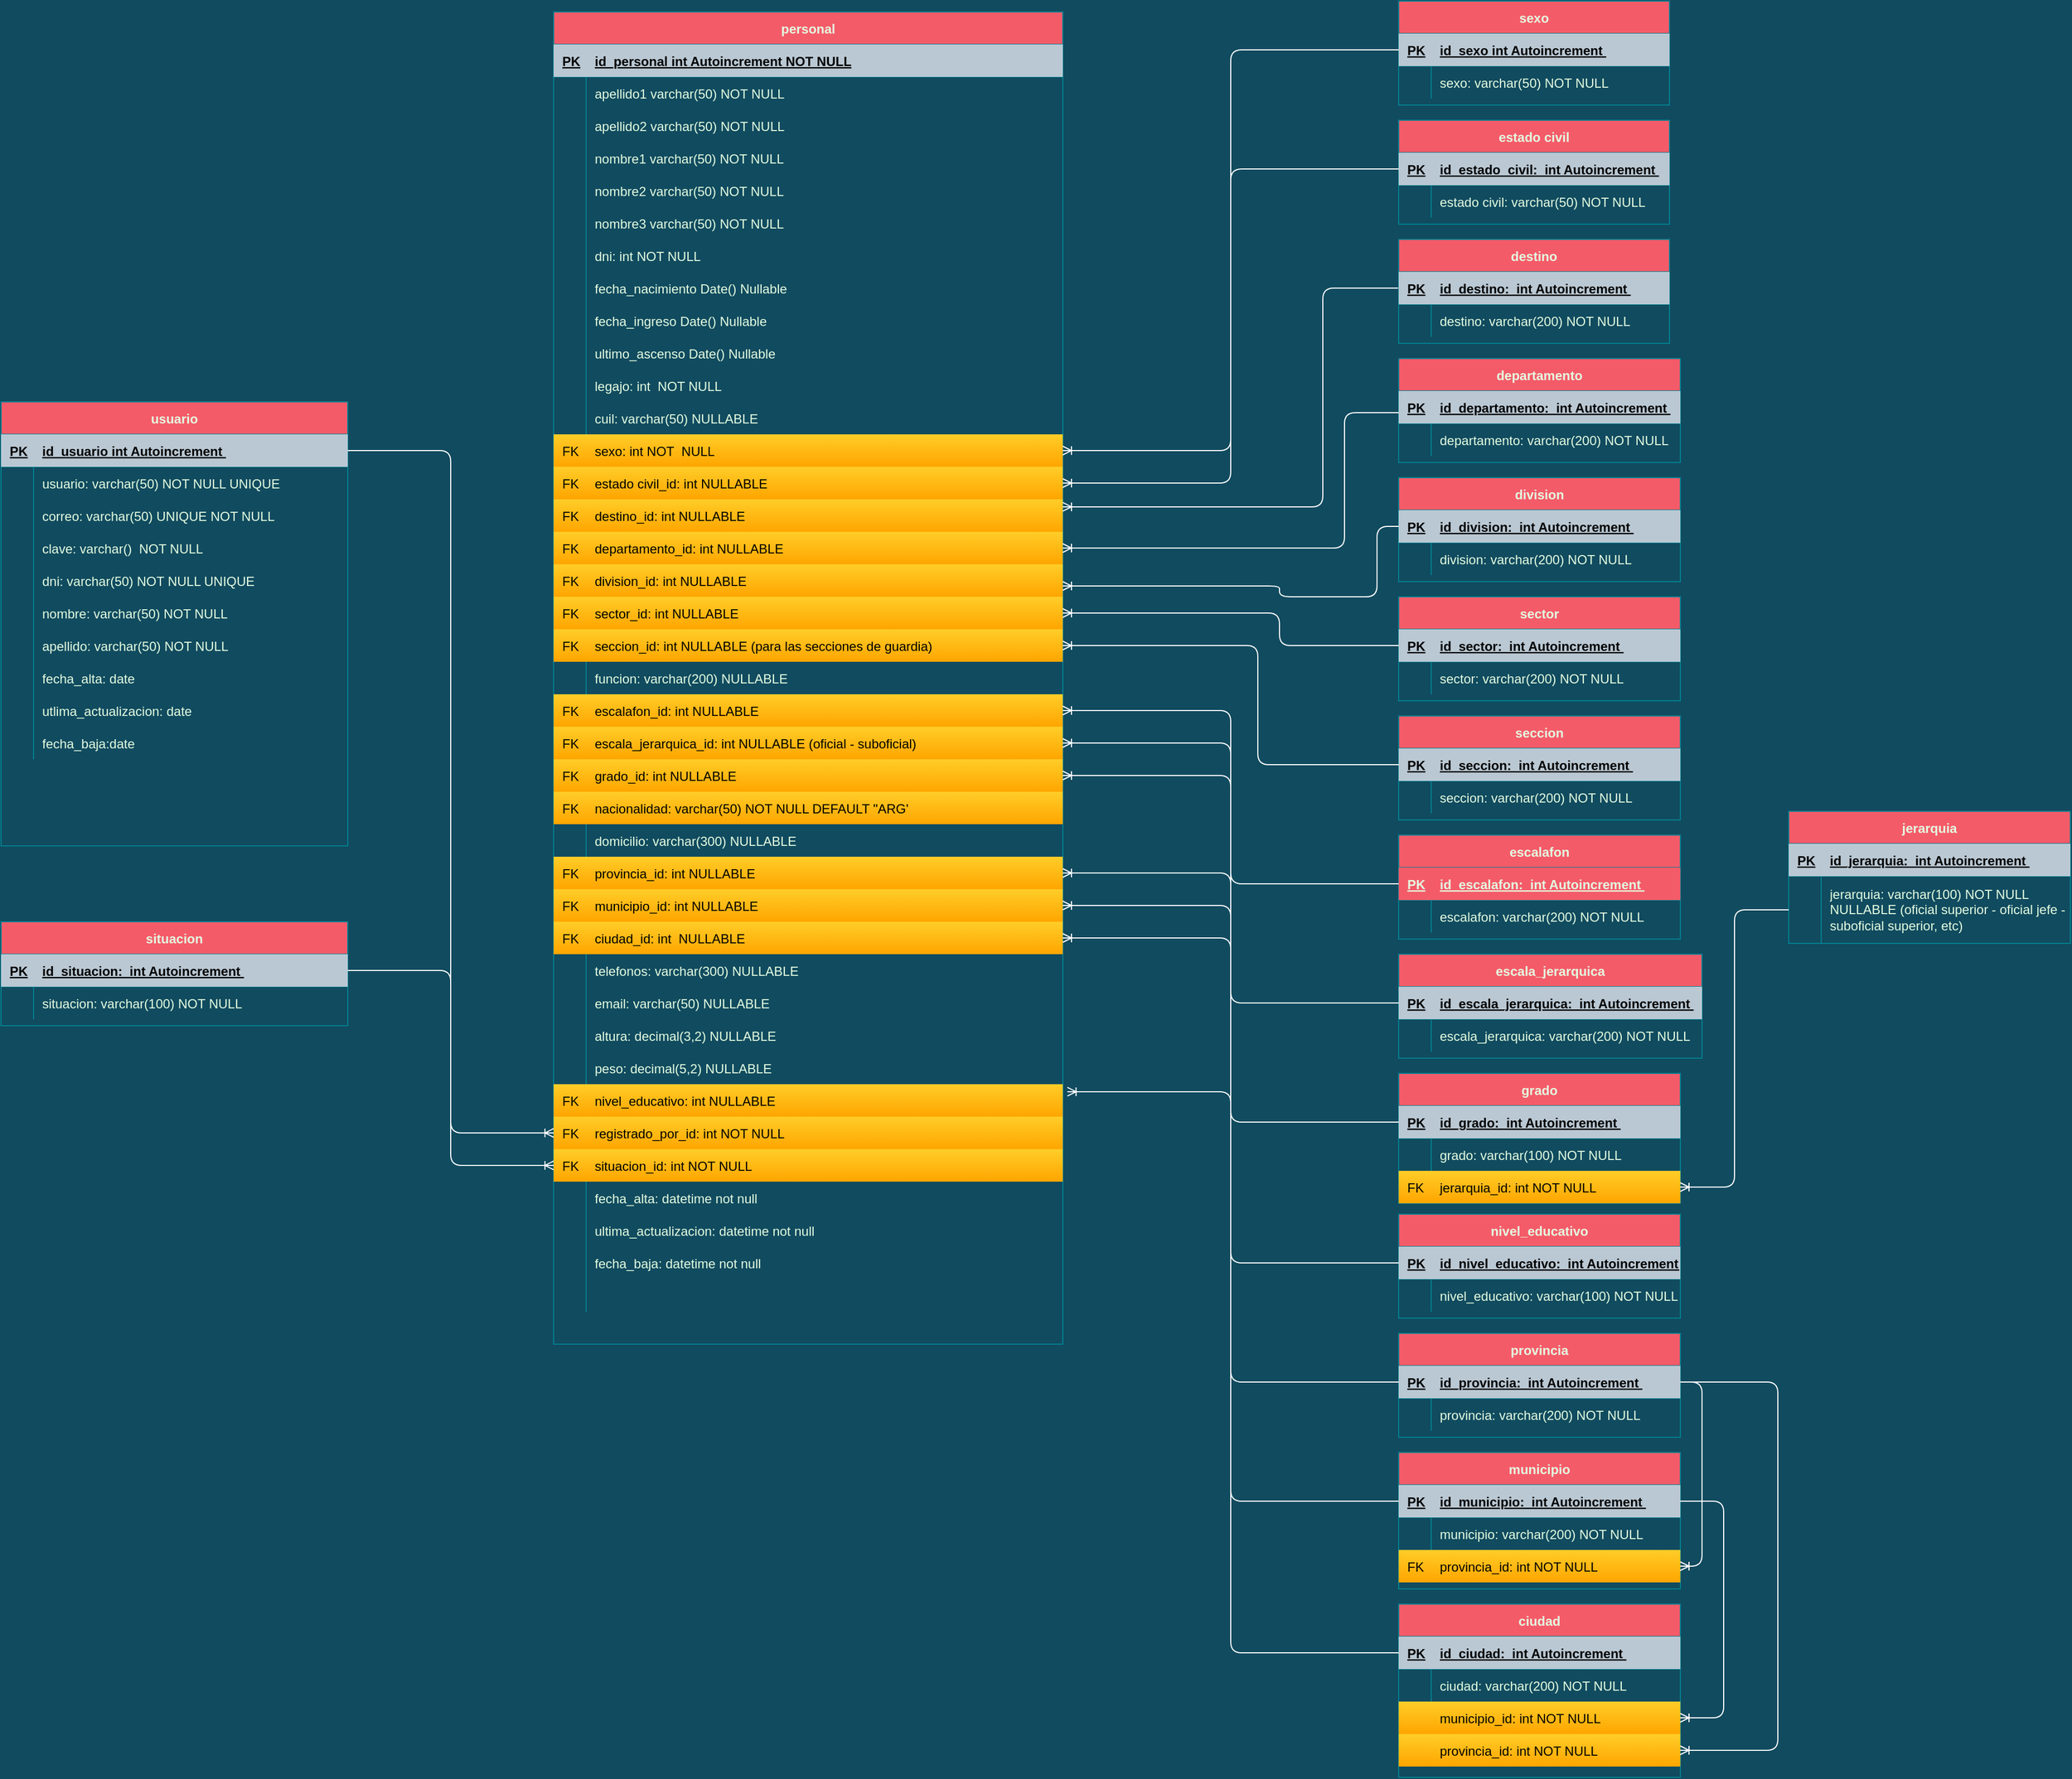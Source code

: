 <mxfile version="14.4.3" type="github">
  <diagram id="R2lEEEUBdFMjLlhIrx00" name="Page-1">
    <mxGraphModel dx="1673" dy="896" grid="1" gridSize="10" guides="1" tooltips="1" connect="1" arrows="1" fold="1" page="1" pageScale="1" pageWidth="1169" pageHeight="827" background="#114B5F" math="0" shadow="0" extFonts="Permanent Marker^https://fonts.googleapis.com/css?family=Permanent+Marker">
      <root>
        <mxCell id="0" />
        <mxCell id="1" parent="0" />
        <mxCell id="C-vyLk0tnHw3VtMMgP7b-23" value="personal" style="shape=table;startSize=30;container=1;collapsible=1;childLayout=tableLayout;fixedRows=1;rowLines=0;fontStyle=1;align=center;resizeLast=1;fillColor=#F45B69;strokeColor=#028090;fontColor=#E4FDE1;" parent="1" vertex="1">
          <mxGeometry x="720" y="20" width="470" height="1230" as="geometry" />
        </mxCell>
        <mxCell id="C-vyLk0tnHw3VtMMgP7b-24" value="" style="shape=partialRectangle;collapsible=0;dropTarget=0;pointerEvents=0;fillColor=none;points=[[0,0.5],[1,0.5]];portConstraint=eastwest;top=0;left=0;right=0;bottom=1;strokeColor=#028090;fontColor=#E4FDE1;" parent="C-vyLk0tnHw3VtMMgP7b-23" vertex="1">
          <mxGeometry y="30" width="470" height="30" as="geometry" />
        </mxCell>
        <mxCell id="C-vyLk0tnHw3VtMMgP7b-25" value="PK" style="shape=partialRectangle;overflow=hidden;connectable=0;fillColor=#bac8d3;top=0;left=0;bottom=0;right=0;fontStyle=5;align=left;strokeColor=#23445d;spacingLeft=6;" parent="C-vyLk0tnHw3VtMMgP7b-24" vertex="1">
          <mxGeometry width="30" height="30" as="geometry" />
        </mxCell>
        <mxCell id="C-vyLk0tnHw3VtMMgP7b-26" value="id_personal int Autoincrement NOT NULL " style="shape=partialRectangle;overflow=hidden;connectable=0;fillColor=#bac8d3;top=0;left=0;bottom=0;right=0;align=left;spacingLeft=6;fontStyle=5;strokeColor=#23445d;" parent="C-vyLk0tnHw3VtMMgP7b-24" vertex="1">
          <mxGeometry x="30" width="440" height="30" as="geometry" />
        </mxCell>
        <mxCell id="C-vyLk0tnHw3VtMMgP7b-27" value="" style="shape=partialRectangle;collapsible=0;dropTarget=0;pointerEvents=0;fillColor=none;points=[[0,0.5],[1,0.5]];portConstraint=eastwest;top=0;left=0;right=0;bottom=0;strokeColor=#028090;fontColor=#E4FDE1;" parent="C-vyLk0tnHw3VtMMgP7b-23" vertex="1">
          <mxGeometry y="60" width="470" height="30" as="geometry" />
        </mxCell>
        <mxCell id="C-vyLk0tnHw3VtMMgP7b-28" value="" style="shape=partialRectangle;overflow=hidden;connectable=0;fillColor=none;top=0;left=0;bottom=0;right=0;strokeColor=#028090;fontColor=#E4FDE1;" parent="C-vyLk0tnHw3VtMMgP7b-27" vertex="1">
          <mxGeometry width="30" height="30" as="geometry" />
        </mxCell>
        <mxCell id="C-vyLk0tnHw3VtMMgP7b-29" value="apellido1 varchar(50) NOT NULL" style="shape=partialRectangle;overflow=hidden;connectable=0;top=0;left=0;bottom=0;right=0;align=left;spacingLeft=6;perimeterSpacing=0;strokeWidth=1;opacity=0;labelBorderColor=none;fillColor=none;strokeColor=#028090;fontColor=#E4FDE1;" parent="C-vyLk0tnHw3VtMMgP7b-27" vertex="1">
          <mxGeometry x="30" width="440" height="30" as="geometry" />
        </mxCell>
        <mxCell id="wjLTxVtHtaOY_qUAfeCB-7" value="" style="shape=partialRectangle;collapsible=0;dropTarget=0;pointerEvents=0;fillColor=none;points=[[0,0.5],[1,0.5]];portConstraint=eastwest;top=0;left=0;right=0;bottom=0;strokeColor=#028090;fontColor=#E4FDE1;" parent="C-vyLk0tnHw3VtMMgP7b-23" vertex="1">
          <mxGeometry y="90" width="470" height="30" as="geometry" />
        </mxCell>
        <mxCell id="wjLTxVtHtaOY_qUAfeCB-8" value="" style="shape=partialRectangle;overflow=hidden;connectable=0;fillColor=none;top=0;left=0;bottom=0;right=0;strokeColor=#028090;fontColor=#E4FDE1;" parent="wjLTxVtHtaOY_qUAfeCB-7" vertex="1">
          <mxGeometry width="30" height="30" as="geometry" />
        </mxCell>
        <mxCell id="wjLTxVtHtaOY_qUAfeCB-9" value="apellido2 varchar(50) NOT NULL" style="shape=partialRectangle;overflow=hidden;connectable=0;top=0;left=0;bottom=0;right=0;align=left;spacingLeft=6;perimeterSpacing=0;strokeWidth=1;opacity=0;labelBorderColor=none;fillColor=none;strokeColor=#028090;fontColor=#E4FDE1;" parent="wjLTxVtHtaOY_qUAfeCB-7" vertex="1">
          <mxGeometry x="30" width="440" height="30" as="geometry" />
        </mxCell>
        <mxCell id="wjLTxVtHtaOY_qUAfeCB-1" value="" style="shape=partialRectangle;collapsible=0;dropTarget=0;pointerEvents=0;fillColor=none;points=[[0,0.5],[1,0.5]];portConstraint=eastwest;top=0;left=0;right=0;bottom=0;strokeColor=#028090;fontColor=#E4FDE1;" parent="C-vyLk0tnHw3VtMMgP7b-23" vertex="1">
          <mxGeometry y="120" width="470" height="30" as="geometry" />
        </mxCell>
        <mxCell id="wjLTxVtHtaOY_qUAfeCB-2" value="" style="shape=partialRectangle;overflow=hidden;connectable=0;fillColor=none;top=0;left=0;bottom=0;right=0;strokeColor=#028090;fontColor=#E4FDE1;" parent="wjLTxVtHtaOY_qUAfeCB-1" vertex="1">
          <mxGeometry width="30" height="30" as="geometry" />
        </mxCell>
        <mxCell id="wjLTxVtHtaOY_qUAfeCB-3" value="nombre1 varchar(50) NOT NULL" style="shape=partialRectangle;overflow=hidden;connectable=0;top=0;left=0;bottom=0;right=0;align=left;spacingLeft=6;perimeterSpacing=0;strokeWidth=1;opacity=0;labelBorderColor=none;fillColor=none;strokeColor=#028090;fontColor=#E4FDE1;" parent="wjLTxVtHtaOY_qUAfeCB-1" vertex="1">
          <mxGeometry x="30" width="440" height="30" as="geometry" />
        </mxCell>
        <mxCell id="wjLTxVtHtaOY_qUAfeCB-4" value="" style="shape=partialRectangle;collapsible=0;dropTarget=0;pointerEvents=0;fillColor=none;points=[[0,0.5],[1,0.5]];portConstraint=eastwest;top=0;left=0;right=0;bottom=0;strokeColor=#028090;fontColor=#E4FDE1;" parent="C-vyLk0tnHw3VtMMgP7b-23" vertex="1">
          <mxGeometry y="150" width="470" height="30" as="geometry" />
        </mxCell>
        <mxCell id="wjLTxVtHtaOY_qUAfeCB-5" value="" style="shape=partialRectangle;overflow=hidden;connectable=0;fillColor=none;top=0;left=0;bottom=0;right=0;strokeColor=#028090;fontColor=#E4FDE1;" parent="wjLTxVtHtaOY_qUAfeCB-4" vertex="1">
          <mxGeometry width="30" height="30" as="geometry" />
        </mxCell>
        <mxCell id="wjLTxVtHtaOY_qUAfeCB-6" value="nombre2 varchar(50) NOT NULL" style="shape=partialRectangle;overflow=hidden;connectable=0;top=0;left=0;bottom=0;right=0;align=left;spacingLeft=6;perimeterSpacing=0;strokeWidth=1;opacity=0;labelBorderColor=none;fillColor=none;strokeColor=#028090;fontColor=#E4FDE1;" parent="wjLTxVtHtaOY_qUAfeCB-4" vertex="1">
          <mxGeometry x="30" width="440" height="30" as="geometry" />
        </mxCell>
        <mxCell id="wjLTxVtHtaOY_qUAfeCB-10" value="" style="shape=partialRectangle;collapsible=0;dropTarget=0;pointerEvents=0;fillColor=none;points=[[0,0.5],[1,0.5]];portConstraint=eastwest;top=0;left=0;right=0;bottom=0;strokeColor=#028090;fontColor=#E4FDE1;" parent="C-vyLk0tnHw3VtMMgP7b-23" vertex="1">
          <mxGeometry y="180" width="470" height="30" as="geometry" />
        </mxCell>
        <mxCell id="wjLTxVtHtaOY_qUAfeCB-11" value="" style="shape=partialRectangle;overflow=hidden;connectable=0;fillColor=none;top=0;left=0;bottom=0;right=0;strokeColor=#028090;fontColor=#E4FDE1;" parent="wjLTxVtHtaOY_qUAfeCB-10" vertex="1">
          <mxGeometry width="30" height="30" as="geometry" />
        </mxCell>
        <mxCell id="wjLTxVtHtaOY_qUAfeCB-12" value="nombre3 varchar(50) NOT NULL" style="shape=partialRectangle;overflow=hidden;connectable=0;top=0;left=0;bottom=0;right=0;align=left;spacingLeft=6;perimeterSpacing=0;strokeWidth=1;opacity=0;labelBorderColor=none;fillColor=none;strokeColor=#028090;fontColor=#E4FDE1;" parent="wjLTxVtHtaOY_qUAfeCB-10" vertex="1">
          <mxGeometry x="30" width="440" height="30" as="geometry" />
        </mxCell>
        <mxCell id="wjLTxVtHtaOY_qUAfeCB-22" value="" style="shape=partialRectangle;collapsible=0;dropTarget=0;pointerEvents=0;fillColor=none;points=[[0,0.5],[1,0.5]];portConstraint=eastwest;top=0;left=0;right=0;bottom=0;strokeColor=#028090;fontColor=#E4FDE1;" parent="C-vyLk0tnHw3VtMMgP7b-23" vertex="1">
          <mxGeometry y="210" width="470" height="30" as="geometry" />
        </mxCell>
        <mxCell id="wjLTxVtHtaOY_qUAfeCB-23" value="" style="shape=partialRectangle;overflow=hidden;connectable=0;fillColor=none;top=0;left=0;bottom=0;right=0;strokeColor=#028090;fontColor=#E4FDE1;" parent="wjLTxVtHtaOY_qUAfeCB-22" vertex="1">
          <mxGeometry width="30" height="30" as="geometry" />
        </mxCell>
        <mxCell id="wjLTxVtHtaOY_qUAfeCB-24" value="dni: int NOT NULL" style="shape=partialRectangle;overflow=hidden;connectable=0;top=0;left=0;bottom=0;right=0;align=left;spacingLeft=6;perimeterSpacing=0;strokeWidth=1;opacity=0;labelBorderColor=none;fillColor=none;strokeColor=#028090;fontColor=#E4FDE1;" parent="wjLTxVtHtaOY_qUAfeCB-22" vertex="1">
          <mxGeometry x="30" width="440" height="30" as="geometry" />
        </mxCell>
        <mxCell id="wjLTxVtHtaOY_qUAfeCB-13" value="" style="shape=partialRectangle;collapsible=0;dropTarget=0;pointerEvents=0;fillColor=none;points=[[0,0.5],[1,0.5]];portConstraint=eastwest;top=0;left=0;right=0;bottom=0;strokeColor=#028090;fontColor=#E4FDE1;" parent="C-vyLk0tnHw3VtMMgP7b-23" vertex="1">
          <mxGeometry y="240" width="470" height="30" as="geometry" />
        </mxCell>
        <mxCell id="wjLTxVtHtaOY_qUAfeCB-14" value="" style="shape=partialRectangle;overflow=hidden;connectable=0;fillColor=none;top=0;left=0;bottom=0;right=0;strokeColor=#028090;fontColor=#E4FDE1;" parent="wjLTxVtHtaOY_qUAfeCB-13" vertex="1">
          <mxGeometry width="30" height="30" as="geometry" />
        </mxCell>
        <mxCell id="wjLTxVtHtaOY_qUAfeCB-15" value="fecha_nacimiento Date() Nullable" style="shape=partialRectangle;overflow=hidden;connectable=0;top=0;left=0;bottom=0;right=0;align=left;spacingLeft=6;perimeterSpacing=0;strokeWidth=1;opacity=0;labelBorderColor=none;fillColor=none;strokeColor=#028090;fontColor=#E4FDE1;" parent="wjLTxVtHtaOY_qUAfeCB-13" vertex="1">
          <mxGeometry x="30" width="440" height="30" as="geometry" />
        </mxCell>
        <mxCell id="wjLTxVtHtaOY_qUAfeCB-16" value="" style="shape=partialRectangle;collapsible=0;dropTarget=0;pointerEvents=0;fillColor=none;points=[[0,0.5],[1,0.5]];portConstraint=eastwest;top=0;left=0;right=0;bottom=0;strokeColor=#028090;fontColor=#E4FDE1;" parent="C-vyLk0tnHw3VtMMgP7b-23" vertex="1">
          <mxGeometry y="270" width="470" height="30" as="geometry" />
        </mxCell>
        <mxCell id="wjLTxVtHtaOY_qUAfeCB-17" value="" style="shape=partialRectangle;overflow=hidden;connectable=0;fillColor=none;top=0;left=0;bottom=0;right=0;strokeColor=#028090;fontColor=#E4FDE1;" parent="wjLTxVtHtaOY_qUAfeCB-16" vertex="1">
          <mxGeometry width="30" height="30" as="geometry" />
        </mxCell>
        <mxCell id="wjLTxVtHtaOY_qUAfeCB-18" value="fecha_ingreso Date() Nullable" style="shape=partialRectangle;overflow=hidden;connectable=0;top=0;left=0;bottom=0;right=0;align=left;spacingLeft=6;perimeterSpacing=0;strokeWidth=1;opacity=0;labelBorderColor=none;fillColor=none;strokeColor=#028090;fontColor=#E4FDE1;" parent="wjLTxVtHtaOY_qUAfeCB-16" vertex="1">
          <mxGeometry x="30" width="440" height="30" as="geometry" />
        </mxCell>
        <mxCell id="wjLTxVtHtaOY_qUAfeCB-19" value="" style="shape=partialRectangle;collapsible=0;dropTarget=0;pointerEvents=0;fillColor=none;points=[[0,0.5],[1,0.5]];portConstraint=eastwest;top=0;left=0;right=0;bottom=0;strokeColor=#028090;fontColor=#E4FDE1;" parent="C-vyLk0tnHw3VtMMgP7b-23" vertex="1">
          <mxGeometry y="300" width="470" height="30" as="geometry" />
        </mxCell>
        <mxCell id="wjLTxVtHtaOY_qUAfeCB-20" value="" style="shape=partialRectangle;overflow=hidden;connectable=0;fillColor=none;top=0;left=0;bottom=0;right=0;strokeColor=#028090;fontColor=#E4FDE1;" parent="wjLTxVtHtaOY_qUAfeCB-19" vertex="1">
          <mxGeometry width="30" height="30" as="geometry" />
        </mxCell>
        <mxCell id="wjLTxVtHtaOY_qUAfeCB-21" value="ultimo_ascenso Date() Nullable" style="shape=partialRectangle;overflow=hidden;connectable=0;top=0;left=0;bottom=0;right=0;align=left;spacingLeft=6;perimeterSpacing=0;strokeWidth=1;opacity=0;labelBorderColor=none;fillColor=none;strokeColor=#028090;fontColor=#E4FDE1;" parent="wjLTxVtHtaOY_qUAfeCB-19" vertex="1">
          <mxGeometry x="30" width="440" height="30" as="geometry" />
        </mxCell>
        <mxCell id="wjLTxVtHtaOY_qUAfeCB-25" value="" style="shape=partialRectangle;collapsible=0;dropTarget=0;pointerEvents=0;fillColor=none;points=[[0,0.5],[1,0.5]];portConstraint=eastwest;top=0;left=0;right=0;bottom=0;strokeColor=#028090;fontColor=#E4FDE1;" parent="C-vyLk0tnHw3VtMMgP7b-23" vertex="1">
          <mxGeometry y="330" width="470" height="30" as="geometry" />
        </mxCell>
        <mxCell id="wjLTxVtHtaOY_qUAfeCB-26" value="" style="shape=partialRectangle;overflow=hidden;connectable=0;fillColor=none;top=0;left=0;bottom=0;right=0;strokeColor=#028090;fontColor=#E4FDE1;" parent="wjLTxVtHtaOY_qUAfeCB-25" vertex="1">
          <mxGeometry width="30" height="30" as="geometry" />
        </mxCell>
        <mxCell id="wjLTxVtHtaOY_qUAfeCB-27" value="legajo: int  NOT NULL" style="shape=partialRectangle;overflow=hidden;connectable=0;top=0;left=0;bottom=0;right=0;align=left;spacingLeft=6;perimeterSpacing=0;strokeWidth=1;opacity=0;labelBorderColor=none;fillColor=none;strokeColor=#028090;fontColor=#E4FDE1;" parent="wjLTxVtHtaOY_qUAfeCB-25" vertex="1">
          <mxGeometry x="30" width="440" height="30" as="geometry" />
        </mxCell>
        <mxCell id="wjLTxVtHtaOY_qUAfeCB-28" value="" style="shape=partialRectangle;collapsible=0;dropTarget=0;pointerEvents=0;fillColor=none;points=[[0,0.5],[1,0.5]];portConstraint=eastwest;top=0;left=0;right=0;bottom=0;strokeColor=#028090;fontColor=#E4FDE1;" parent="C-vyLk0tnHw3VtMMgP7b-23" vertex="1">
          <mxGeometry y="360" width="470" height="30" as="geometry" />
        </mxCell>
        <mxCell id="wjLTxVtHtaOY_qUAfeCB-29" value="" style="shape=partialRectangle;overflow=hidden;connectable=0;fillColor=none;top=0;left=0;bottom=0;right=0;strokeColor=#028090;fontColor=#E4FDE1;" parent="wjLTxVtHtaOY_qUAfeCB-28" vertex="1">
          <mxGeometry width="30" height="30" as="geometry" />
        </mxCell>
        <mxCell id="wjLTxVtHtaOY_qUAfeCB-30" value="cuil: varchar(50) NULLABLE" style="shape=partialRectangle;overflow=hidden;connectable=0;top=0;left=0;bottom=0;right=0;align=left;spacingLeft=6;perimeterSpacing=0;strokeWidth=1;opacity=0;labelBorderColor=none;fillColor=none;strokeColor=#028090;fontColor=#E4FDE1;" parent="wjLTxVtHtaOY_qUAfeCB-28" vertex="1">
          <mxGeometry x="30" width="440" height="30" as="geometry" />
        </mxCell>
        <mxCell id="wjLTxVtHtaOY_qUAfeCB-31" value="" style="shape=partialRectangle;collapsible=0;dropTarget=0;pointerEvents=0;fillColor=#F45B69;points=[[0,0.5],[1,0.5]];portConstraint=eastwest;top=0;left=0;right=0;bottom=0;strokeColor=#028090;fontColor=#E4FDE1;" parent="C-vyLk0tnHw3VtMMgP7b-23" vertex="1">
          <mxGeometry y="390" width="470" height="30" as="geometry" />
        </mxCell>
        <mxCell id="wjLTxVtHtaOY_qUAfeCB-32" value="FK" style="shape=partialRectangle;overflow=hidden;connectable=0;fillColor=#ffcd28;top=0;left=0;bottom=0;right=0;strokeColor=#d79b00;fontColor=#000000;align=left;strokeWidth=1;gradientColor=#ffa500;spacingLeft=6;" parent="wjLTxVtHtaOY_qUAfeCB-31" vertex="1">
          <mxGeometry width="30" height="30" as="geometry" />
        </mxCell>
        <mxCell id="wjLTxVtHtaOY_qUAfeCB-33" value="sexo: int NOT  NULL" style="shape=partialRectangle;overflow=hidden;connectable=0;top=0;left=0;bottom=0;right=0;align=left;spacingLeft=6;perimeterSpacing=0;strokeWidth=1;labelBorderColor=none;fillColor=#ffcd28;strokeColor=#d79b00;fontColor=#000000;gradientColor=#ffa500;" parent="wjLTxVtHtaOY_qUAfeCB-31" vertex="1">
          <mxGeometry x="30" width="440" height="30" as="geometry" />
        </mxCell>
        <mxCell id="wjLTxVtHtaOY_qUAfeCB-34" value="" style="shape=partialRectangle;collapsible=0;dropTarget=0;pointerEvents=0;fillColor=#F45B69;points=[[0,0.5],[1,0.5]];portConstraint=eastwest;top=0;left=0;right=0;bottom=0;strokeColor=#028090;fontColor=#E4FDE1;" parent="C-vyLk0tnHw3VtMMgP7b-23" vertex="1">
          <mxGeometry y="420" width="470" height="30" as="geometry" />
        </mxCell>
        <mxCell id="wjLTxVtHtaOY_qUAfeCB-35" value="FK" style="shape=partialRectangle;overflow=hidden;connectable=0;fillColor=#ffcd28;top=0;left=0;bottom=0;right=0;strokeColor=#d79b00;fontColor=#000000;align=left;strokeWidth=1;gradientColor=#ffa500;spacingLeft=6;" parent="wjLTxVtHtaOY_qUAfeCB-34" vertex="1">
          <mxGeometry width="30" height="30" as="geometry" />
        </mxCell>
        <mxCell id="wjLTxVtHtaOY_qUAfeCB-36" value="estado civil_id: int NULLABLE" style="shape=partialRectangle;overflow=hidden;connectable=0;top=0;left=0;bottom=0;right=0;align=left;spacingLeft=6;perimeterSpacing=0;strokeWidth=1;labelBorderColor=none;fillColor=#ffcd28;strokeColor=#d79b00;fontColor=#000000;gradientColor=#ffa500;" parent="wjLTxVtHtaOY_qUAfeCB-34" vertex="1">
          <mxGeometry x="30" width="440" height="30" as="geometry" />
        </mxCell>
        <mxCell id="wjLTxVtHtaOY_qUAfeCB-37" value="" style="shape=partialRectangle;collapsible=0;dropTarget=0;pointerEvents=0;fillColor=#F45B69;points=[[0,0.5],[1,0.5]];portConstraint=eastwest;top=0;left=0;right=0;bottom=0;strokeColor=#028090;fontColor=#E4FDE1;" parent="C-vyLk0tnHw3VtMMgP7b-23" vertex="1">
          <mxGeometry y="450" width="470" height="30" as="geometry" />
        </mxCell>
        <mxCell id="wjLTxVtHtaOY_qUAfeCB-38" value="FK" style="shape=partialRectangle;overflow=hidden;connectable=0;fillColor=#ffcd28;top=0;left=0;bottom=0;right=0;strokeColor=#d79b00;fontColor=#000000;align=left;strokeWidth=1;gradientColor=#ffa500;spacingLeft=6;" parent="wjLTxVtHtaOY_qUAfeCB-37" vertex="1">
          <mxGeometry width="30" height="30" as="geometry" />
        </mxCell>
        <mxCell id="wjLTxVtHtaOY_qUAfeCB-39" value="destino_id: int NULLABLE" style="shape=partialRectangle;overflow=hidden;connectable=0;top=0;left=0;bottom=0;right=0;align=left;spacingLeft=6;perimeterSpacing=0;strokeWidth=1;labelBorderColor=none;fillColor=#ffcd28;strokeColor=#d79b00;fontColor=#000000;gradientColor=#ffa500;" parent="wjLTxVtHtaOY_qUAfeCB-37" vertex="1">
          <mxGeometry x="30" width="440" height="30" as="geometry" />
        </mxCell>
        <mxCell id="wjLTxVtHtaOY_qUAfeCB-40" value="" style="shape=partialRectangle;collapsible=0;dropTarget=0;pointerEvents=0;fillColor=#F45B69;points=[[0,0.5],[1,0.5]];portConstraint=eastwest;top=0;left=0;right=0;bottom=0;strokeColor=#028090;fontColor=#E4FDE1;" parent="C-vyLk0tnHw3VtMMgP7b-23" vertex="1">
          <mxGeometry y="480" width="470" height="30" as="geometry" />
        </mxCell>
        <mxCell id="wjLTxVtHtaOY_qUAfeCB-41" value="FK" style="shape=partialRectangle;overflow=hidden;connectable=0;fillColor=#ffcd28;top=0;left=0;bottom=0;right=0;strokeColor=#d79b00;fontColor=#000000;align=left;strokeWidth=1;gradientColor=#ffa500;spacingLeft=6;" parent="wjLTxVtHtaOY_qUAfeCB-40" vertex="1">
          <mxGeometry width="30" height="30" as="geometry" />
        </mxCell>
        <mxCell id="wjLTxVtHtaOY_qUAfeCB-42" value="departamento_id: int NULLABLE" style="shape=partialRectangle;overflow=hidden;connectable=0;top=0;left=0;bottom=0;right=0;align=left;spacingLeft=6;perimeterSpacing=0;strokeWidth=1;labelBorderColor=none;fillColor=#ffcd28;strokeColor=#d79b00;fontColor=#000000;gradientColor=#ffa500;" parent="wjLTxVtHtaOY_qUAfeCB-40" vertex="1">
          <mxGeometry x="30" width="440" height="30" as="geometry" />
        </mxCell>
        <mxCell id="wjLTxVtHtaOY_qUAfeCB-43" value="" style="shape=partialRectangle;collapsible=0;dropTarget=0;pointerEvents=0;fillColor=#F45B69;points=[[0,0.5],[1,0.5]];portConstraint=eastwest;top=0;left=0;right=0;bottom=0;strokeColor=#028090;fontColor=#E4FDE1;" parent="C-vyLk0tnHw3VtMMgP7b-23" vertex="1">
          <mxGeometry y="510" width="470" height="30" as="geometry" />
        </mxCell>
        <mxCell id="wjLTxVtHtaOY_qUAfeCB-44" value="FK" style="shape=partialRectangle;overflow=hidden;connectable=0;fillColor=#ffcd28;top=0;left=0;bottom=0;right=0;strokeColor=#d79b00;fontColor=#000000;align=left;strokeWidth=1;gradientColor=#ffa500;spacingLeft=6;" parent="wjLTxVtHtaOY_qUAfeCB-43" vertex="1">
          <mxGeometry width="30" height="30" as="geometry" />
        </mxCell>
        <mxCell id="wjLTxVtHtaOY_qUAfeCB-45" value="division_id: int NULLABLE" style="shape=partialRectangle;overflow=hidden;connectable=0;top=0;left=0;bottom=0;right=0;align=left;spacingLeft=6;perimeterSpacing=0;strokeWidth=1;labelBorderColor=none;fillColor=#ffcd28;strokeColor=#d79b00;fontColor=#000000;gradientColor=#ffa500;" parent="wjLTxVtHtaOY_qUAfeCB-43" vertex="1">
          <mxGeometry x="30" width="440" height="30" as="geometry" />
        </mxCell>
        <mxCell id="wjLTxVtHtaOY_qUAfeCB-46" value="" style="shape=partialRectangle;collapsible=0;dropTarget=0;pointerEvents=0;fillColor=#F45B69;points=[[0,0.5],[1,0.5]];portConstraint=eastwest;top=0;left=0;right=0;bottom=0;strokeColor=#028090;fontColor=#E4FDE1;" parent="C-vyLk0tnHw3VtMMgP7b-23" vertex="1">
          <mxGeometry y="540" width="470" height="30" as="geometry" />
        </mxCell>
        <mxCell id="wjLTxVtHtaOY_qUAfeCB-47" value="FK" style="shape=partialRectangle;overflow=hidden;connectable=0;fillColor=#ffcd28;top=0;left=0;bottom=0;right=0;strokeColor=#d79b00;fontColor=#000000;align=left;strokeWidth=1;gradientColor=#ffa500;spacingLeft=6;" parent="wjLTxVtHtaOY_qUAfeCB-46" vertex="1">
          <mxGeometry width="30" height="30" as="geometry" />
        </mxCell>
        <mxCell id="wjLTxVtHtaOY_qUAfeCB-48" value="sector_id: int NULLABLE" style="shape=partialRectangle;overflow=hidden;connectable=0;top=0;left=0;bottom=0;right=0;align=left;spacingLeft=6;perimeterSpacing=0;strokeWidth=1;labelBorderColor=none;fillColor=#ffcd28;strokeColor=#d79b00;fontColor=#000000;gradientColor=#ffa500;" parent="wjLTxVtHtaOY_qUAfeCB-46" vertex="1">
          <mxGeometry x="30" width="440" height="30" as="geometry" />
        </mxCell>
        <mxCell id="wjLTxVtHtaOY_qUAfeCB-49" value="" style="shape=partialRectangle;collapsible=0;dropTarget=0;pointerEvents=0;fillColor=#F45B69;points=[[0,0.5],[1,0.5]];portConstraint=eastwest;top=0;left=0;right=0;bottom=0;strokeColor=#028090;fontColor=#E4FDE1;" parent="C-vyLk0tnHw3VtMMgP7b-23" vertex="1">
          <mxGeometry y="570" width="470" height="30" as="geometry" />
        </mxCell>
        <mxCell id="wjLTxVtHtaOY_qUAfeCB-50" value="FK" style="shape=partialRectangle;overflow=hidden;connectable=0;fillColor=#ffcd28;top=0;left=0;bottom=0;right=0;strokeColor=#d79b00;fontColor=#000000;align=left;strokeWidth=1;gradientColor=#ffa500;spacingLeft=6;" parent="wjLTxVtHtaOY_qUAfeCB-49" vertex="1">
          <mxGeometry width="30" height="30" as="geometry" />
        </mxCell>
        <mxCell id="wjLTxVtHtaOY_qUAfeCB-51" value="seccion_id: int NULLABLE (para las secciones de guardia)" style="shape=partialRectangle;overflow=hidden;connectable=0;top=0;left=0;bottom=0;right=0;align=left;spacingLeft=6;perimeterSpacing=0;strokeWidth=1;labelBorderColor=none;fillColor=#ffcd28;strokeColor=#d79b00;fontColor=#000000;gradientColor=#ffa500;" parent="wjLTxVtHtaOY_qUAfeCB-49" vertex="1">
          <mxGeometry x="30" width="440" height="30" as="geometry" />
        </mxCell>
        <mxCell id="wjLTxVtHtaOY_qUAfeCB-64" value="" style="shape=partialRectangle;collapsible=0;dropTarget=0;pointerEvents=0;fillColor=none;points=[[0,0.5],[1,0.5]];portConstraint=eastwest;top=0;left=0;right=0;bottom=0;strokeColor=#028090;fontColor=#E4FDE1;" parent="C-vyLk0tnHw3VtMMgP7b-23" vertex="1">
          <mxGeometry y="600" width="470" height="30" as="geometry" />
        </mxCell>
        <mxCell id="wjLTxVtHtaOY_qUAfeCB-65" value="" style="shape=partialRectangle;overflow=hidden;connectable=0;fillColor=none;top=0;left=0;bottom=0;right=0;strokeColor=#028090;fontColor=#E4FDE1;" parent="wjLTxVtHtaOY_qUAfeCB-64" vertex="1">
          <mxGeometry width="30" height="30" as="geometry" />
        </mxCell>
        <mxCell id="wjLTxVtHtaOY_qUAfeCB-66" value="funcion: varchar(200) NULLABLE" style="shape=partialRectangle;overflow=hidden;connectable=0;top=0;left=0;bottom=0;right=0;align=left;spacingLeft=6;perimeterSpacing=0;strokeWidth=1;opacity=0;labelBorderColor=none;fillColor=none;strokeColor=#028090;fontColor=#E4FDE1;" parent="wjLTxVtHtaOY_qUAfeCB-64" vertex="1">
          <mxGeometry x="30" width="440" height="30" as="geometry" />
        </mxCell>
        <mxCell id="wjLTxVtHtaOY_qUAfeCB-52" value="" style="shape=partialRectangle;collapsible=0;dropTarget=0;pointerEvents=0;fillColor=#F45B69;points=[[0,0.5],[1,0.5]];portConstraint=eastwest;top=0;left=0;right=0;bottom=0;strokeColor=#028090;fontColor=#E4FDE1;" parent="C-vyLk0tnHw3VtMMgP7b-23" vertex="1">
          <mxGeometry y="630" width="470" height="30" as="geometry" />
        </mxCell>
        <mxCell id="wjLTxVtHtaOY_qUAfeCB-53" value="FK" style="shape=partialRectangle;overflow=hidden;connectable=0;fillColor=#ffcd28;top=0;left=0;bottom=0;right=0;strokeColor=#d79b00;fontColor=#000000;align=left;strokeWidth=1;gradientColor=#ffa500;spacingLeft=6;" parent="wjLTxVtHtaOY_qUAfeCB-52" vertex="1">
          <mxGeometry width="30" height="30" as="geometry" />
        </mxCell>
        <mxCell id="wjLTxVtHtaOY_qUAfeCB-54" value="escalafon_id: int NULLABLE " style="shape=partialRectangle;overflow=hidden;connectable=0;top=0;left=0;bottom=0;right=0;align=left;spacingLeft=6;perimeterSpacing=0;strokeWidth=1;labelBorderColor=none;fillColor=#ffcd28;strokeColor=#d79b00;fontColor=#000000;gradientColor=#ffa500;" parent="wjLTxVtHtaOY_qUAfeCB-52" vertex="1">
          <mxGeometry x="30" width="440" height="30" as="geometry" />
        </mxCell>
        <mxCell id="wjLTxVtHtaOY_qUAfeCB-55" value="" style="shape=partialRectangle;collapsible=0;dropTarget=0;pointerEvents=0;fillColor=#F45B69;points=[[0,0.5],[1,0.5]];portConstraint=eastwest;top=0;left=0;right=0;bottom=0;strokeColor=#028090;fontColor=#E4FDE1;" parent="C-vyLk0tnHw3VtMMgP7b-23" vertex="1">
          <mxGeometry y="660" width="470" height="30" as="geometry" />
        </mxCell>
        <mxCell id="wjLTxVtHtaOY_qUAfeCB-56" value="FK" style="shape=partialRectangle;overflow=hidden;connectable=0;fillColor=#ffcd28;top=0;left=0;bottom=0;right=0;strokeColor=#d79b00;fontColor=#000000;align=left;strokeWidth=1;gradientColor=#ffa500;spacingLeft=6;" parent="wjLTxVtHtaOY_qUAfeCB-55" vertex="1">
          <mxGeometry width="30" height="30" as="geometry" />
        </mxCell>
        <mxCell id="wjLTxVtHtaOY_qUAfeCB-57" value="escala_jerarquica_id: int NULLABLE (oficial - suboficial)" style="shape=partialRectangle;overflow=hidden;connectable=0;top=0;left=0;bottom=0;right=0;align=left;spacingLeft=6;perimeterSpacing=0;strokeWidth=1;labelBorderColor=none;fillColor=#ffcd28;strokeColor=#d79b00;fontColor=#000000;gradientColor=#ffa500;" parent="wjLTxVtHtaOY_qUAfeCB-55" vertex="1">
          <mxGeometry x="30" width="440" height="30" as="geometry" />
        </mxCell>
        <mxCell id="wjLTxVtHtaOY_qUAfeCB-61" value="" style="shape=partialRectangle;collapsible=0;dropTarget=0;pointerEvents=0;fillColor=#F45B69;points=[[0,0.5],[1,0.5]];portConstraint=eastwest;top=0;left=0;right=0;bottom=0;strokeColor=#028090;fontColor=#E4FDE1;" parent="C-vyLk0tnHw3VtMMgP7b-23" vertex="1">
          <mxGeometry y="690" width="470" height="30" as="geometry" />
        </mxCell>
        <mxCell id="wjLTxVtHtaOY_qUAfeCB-62" value="FK" style="shape=partialRectangle;overflow=hidden;connectable=0;fillColor=#ffcd28;top=0;left=0;bottom=0;right=0;strokeColor=#d79b00;fontColor=#000000;align=left;strokeWidth=1;gradientColor=#ffa500;spacingLeft=6;" parent="wjLTxVtHtaOY_qUAfeCB-61" vertex="1">
          <mxGeometry width="30" height="30" as="geometry" />
        </mxCell>
        <mxCell id="wjLTxVtHtaOY_qUAfeCB-63" value="grado_id: int NULLABLE " style="shape=partialRectangle;overflow=hidden;connectable=0;top=0;left=0;bottom=0;right=0;align=left;spacingLeft=6;perimeterSpacing=0;strokeWidth=1;labelBorderColor=none;fillColor=#ffcd28;strokeColor=#d79b00;fontColor=#000000;gradientColor=#ffa500;" parent="wjLTxVtHtaOY_qUAfeCB-61" vertex="1">
          <mxGeometry x="30" width="440" height="30" as="geometry" />
        </mxCell>
        <mxCell id="wjLTxVtHtaOY_qUAfeCB-67" value="" style="shape=partialRectangle;collapsible=0;dropTarget=0;pointerEvents=0;fillColor=none;points=[[0,0.5],[1,0.5]];portConstraint=eastwest;top=0;left=0;right=0;bottom=0;strokeColor=#028090;fontColor=#E4FDE1;" parent="C-vyLk0tnHw3VtMMgP7b-23" vertex="1">
          <mxGeometry y="720" width="470" height="30" as="geometry" />
        </mxCell>
        <mxCell id="wjLTxVtHtaOY_qUAfeCB-68" value="FK" style="shape=partialRectangle;overflow=hidden;connectable=0;fillColor=#ffcd28;top=0;left=0;bottom=0;right=0;strokeColor=#d79b00;fontColor=#000000;align=left;strokeWidth=1;gradientColor=#ffa500;spacingLeft=6;" parent="wjLTxVtHtaOY_qUAfeCB-67" vertex="1">
          <mxGeometry width="30" height="30" as="geometry" />
        </mxCell>
        <mxCell id="wjLTxVtHtaOY_qUAfeCB-69" value="nacionalidad: varchar(50) NOT NULL DEFAULT &quot;ARG&#39;" style="shape=partialRectangle;overflow=hidden;connectable=0;top=0;left=0;bottom=0;right=0;align=left;spacingLeft=6;perimeterSpacing=0;strokeWidth=1;labelBorderColor=none;fillColor=#ffcd28;strokeColor=#d79b00;fontColor=#000000;gradientColor=#ffa500;" parent="wjLTxVtHtaOY_qUAfeCB-67" vertex="1">
          <mxGeometry x="30" width="440" height="30" as="geometry" />
        </mxCell>
        <mxCell id="wjLTxVtHtaOY_qUAfeCB-88" value="" style="shape=partialRectangle;collapsible=0;dropTarget=0;pointerEvents=0;fillColor=none;points=[[0,0.5],[1,0.5]];portConstraint=eastwest;top=0;left=0;right=0;bottom=0;strokeColor=#028090;fontColor=#E4FDE1;" parent="C-vyLk0tnHw3VtMMgP7b-23" vertex="1">
          <mxGeometry y="750" width="470" height="30" as="geometry" />
        </mxCell>
        <mxCell id="wjLTxVtHtaOY_qUAfeCB-89" value="" style="shape=partialRectangle;overflow=hidden;connectable=0;fillColor=none;top=0;left=0;bottom=0;right=0;strokeColor=#028090;fontColor=#E4FDE1;" parent="wjLTxVtHtaOY_qUAfeCB-88" vertex="1">
          <mxGeometry width="30" height="30" as="geometry" />
        </mxCell>
        <mxCell id="wjLTxVtHtaOY_qUAfeCB-90" value="domicilio: varchar(300) NULLABLE" style="shape=partialRectangle;overflow=hidden;connectable=0;top=0;left=0;bottom=0;right=0;align=left;spacingLeft=6;perimeterSpacing=0;strokeWidth=1;opacity=0;labelBorderColor=none;fillColor=none;strokeColor=#028090;fontColor=#E4FDE1;" parent="wjLTxVtHtaOY_qUAfeCB-88" vertex="1">
          <mxGeometry x="30" width="440" height="30" as="geometry" />
        </mxCell>
        <mxCell id="wjLTxVtHtaOY_qUAfeCB-79" value="" style="shape=partialRectangle;collapsible=0;dropTarget=0;pointerEvents=0;fillColor=none;points=[[0,0.5],[1,0.5]];portConstraint=eastwest;top=0;left=0;right=0;bottom=0;strokeColor=#028090;fontColor=#E4FDE1;" parent="C-vyLk0tnHw3VtMMgP7b-23" vertex="1">
          <mxGeometry y="780" width="470" height="30" as="geometry" />
        </mxCell>
        <mxCell id="wjLTxVtHtaOY_qUAfeCB-80" value="FK" style="shape=partialRectangle;overflow=hidden;connectable=0;fillColor=#ffcd28;top=0;left=0;bottom=0;right=0;strokeColor=#d79b00;fontColor=#000000;align=left;strokeWidth=1;gradientColor=#ffa500;spacingLeft=6;" parent="wjLTxVtHtaOY_qUAfeCB-79" vertex="1">
          <mxGeometry width="30" height="30" as="geometry" />
        </mxCell>
        <mxCell id="wjLTxVtHtaOY_qUAfeCB-81" value="provincia_id: int NULLABLE" style="shape=partialRectangle;overflow=hidden;connectable=0;top=0;left=0;bottom=0;right=0;align=left;spacingLeft=6;perimeterSpacing=0;strokeWidth=1;labelBorderColor=none;fillColor=#ffcd28;strokeColor=#d79b00;fontColor=#000000;gradientColor=#ffa500;" parent="wjLTxVtHtaOY_qUAfeCB-79" vertex="1">
          <mxGeometry x="30" width="440" height="30" as="geometry" />
        </mxCell>
        <mxCell id="wjLTxVtHtaOY_qUAfeCB-82" value="" style="shape=partialRectangle;collapsible=0;dropTarget=0;pointerEvents=0;fillColor=none;points=[[0,0.5],[1,0.5]];portConstraint=eastwest;top=0;left=0;right=0;bottom=0;strokeColor=#028090;fontColor=#E4FDE1;" parent="C-vyLk0tnHw3VtMMgP7b-23" vertex="1">
          <mxGeometry y="810" width="470" height="30" as="geometry" />
        </mxCell>
        <mxCell id="wjLTxVtHtaOY_qUAfeCB-83" value="FK" style="shape=partialRectangle;overflow=hidden;connectable=0;fillColor=#ffcd28;top=0;left=0;bottom=0;right=0;strokeColor=#d79b00;fontColor=#000000;align=left;strokeWidth=1;gradientColor=#ffa500;spacingLeft=6;" parent="wjLTxVtHtaOY_qUAfeCB-82" vertex="1">
          <mxGeometry width="30" height="30" as="geometry" />
        </mxCell>
        <mxCell id="wjLTxVtHtaOY_qUAfeCB-84" value="municipio_id: int NULLABLE" style="shape=partialRectangle;overflow=hidden;connectable=0;top=0;left=0;bottom=0;right=0;align=left;spacingLeft=6;perimeterSpacing=0;strokeWidth=1;labelBorderColor=none;fillColor=#ffcd28;strokeColor=#d79b00;fontColor=#000000;gradientColor=#ffa500;" parent="wjLTxVtHtaOY_qUAfeCB-82" vertex="1">
          <mxGeometry x="30" width="440" height="30" as="geometry" />
        </mxCell>
        <mxCell id="wjLTxVtHtaOY_qUAfeCB-85" value="" style="shape=partialRectangle;collapsible=0;dropTarget=0;pointerEvents=0;fillColor=none;points=[[0,0.5],[1,0.5]];portConstraint=eastwest;top=0;left=0;right=0;bottom=0;strokeColor=#028090;fontColor=#E4FDE1;" parent="C-vyLk0tnHw3VtMMgP7b-23" vertex="1">
          <mxGeometry y="840" width="470" height="30" as="geometry" />
        </mxCell>
        <mxCell id="wjLTxVtHtaOY_qUAfeCB-86" value="FK" style="shape=partialRectangle;overflow=hidden;connectable=0;fillColor=#ffcd28;top=0;left=0;bottom=0;right=0;strokeColor=#d79b00;fontColor=#000000;align=left;strokeWidth=1;gradientColor=#ffa500;spacingLeft=6;" parent="wjLTxVtHtaOY_qUAfeCB-85" vertex="1">
          <mxGeometry width="30" height="30" as="geometry" />
        </mxCell>
        <mxCell id="wjLTxVtHtaOY_qUAfeCB-87" value="ciudad_id: int  NULLABLE" style="shape=partialRectangle;overflow=hidden;connectable=0;top=0;left=0;bottom=0;right=0;align=left;spacingLeft=6;perimeterSpacing=0;strokeWidth=1;labelBorderColor=none;fillColor=#ffcd28;strokeColor=#d79b00;fontColor=#000000;gradientColor=#ffa500;" parent="wjLTxVtHtaOY_qUAfeCB-85" vertex="1">
          <mxGeometry x="30" width="440" height="30" as="geometry" />
        </mxCell>
        <mxCell id="wjLTxVtHtaOY_qUAfeCB-70" value="" style="shape=partialRectangle;collapsible=0;dropTarget=0;pointerEvents=0;fillColor=none;points=[[0,0.5],[1,0.5]];portConstraint=eastwest;top=0;left=0;right=0;bottom=0;strokeColor=#028090;fontColor=#E4FDE1;" parent="C-vyLk0tnHw3VtMMgP7b-23" vertex="1">
          <mxGeometry y="870" width="470" height="30" as="geometry" />
        </mxCell>
        <mxCell id="wjLTxVtHtaOY_qUAfeCB-71" value="" style="shape=partialRectangle;overflow=hidden;connectable=0;fillColor=none;top=0;left=0;bottom=0;right=0;strokeColor=#028090;fontColor=#E4FDE1;" parent="wjLTxVtHtaOY_qUAfeCB-70" vertex="1">
          <mxGeometry width="30" height="30" as="geometry" />
        </mxCell>
        <mxCell id="wjLTxVtHtaOY_qUAfeCB-72" value="telefonos: varchar(300) NULLABLE" style="shape=partialRectangle;overflow=hidden;connectable=0;top=0;left=0;bottom=0;right=0;align=left;spacingLeft=6;perimeterSpacing=0;strokeWidth=1;opacity=0;labelBorderColor=none;fillColor=none;strokeColor=#028090;fontColor=#E4FDE1;" parent="wjLTxVtHtaOY_qUAfeCB-70" vertex="1">
          <mxGeometry x="30" width="440" height="30" as="geometry" />
        </mxCell>
        <mxCell id="wjLTxVtHtaOY_qUAfeCB-73" value="" style="shape=partialRectangle;collapsible=0;dropTarget=0;pointerEvents=0;fillColor=none;points=[[0,0.5],[1,0.5]];portConstraint=eastwest;top=0;left=0;right=0;bottom=0;strokeColor=#028090;fontColor=#E4FDE1;" parent="C-vyLk0tnHw3VtMMgP7b-23" vertex="1">
          <mxGeometry y="900" width="470" height="30" as="geometry" />
        </mxCell>
        <mxCell id="wjLTxVtHtaOY_qUAfeCB-74" value="" style="shape=partialRectangle;overflow=hidden;connectable=0;fillColor=none;top=0;left=0;bottom=0;right=0;strokeColor=#028090;fontColor=#E4FDE1;" parent="wjLTxVtHtaOY_qUAfeCB-73" vertex="1">
          <mxGeometry width="30" height="30" as="geometry" />
        </mxCell>
        <mxCell id="wjLTxVtHtaOY_qUAfeCB-75" value="email: varchar(50) NULLABLE" style="shape=partialRectangle;overflow=hidden;connectable=0;top=0;left=0;bottom=0;right=0;align=left;spacingLeft=6;perimeterSpacing=0;strokeWidth=1;opacity=0;labelBorderColor=none;fillColor=none;strokeColor=#028090;fontColor=#E4FDE1;" parent="wjLTxVtHtaOY_qUAfeCB-73" vertex="1">
          <mxGeometry x="30" width="440" height="30" as="geometry" />
        </mxCell>
        <mxCell id="wjLTxVtHtaOY_qUAfeCB-76" value="" style="shape=partialRectangle;collapsible=0;dropTarget=0;pointerEvents=0;fillColor=none;points=[[0,0.5],[1,0.5]];portConstraint=eastwest;top=0;left=0;right=0;bottom=0;strokeColor=#028090;fontColor=#E4FDE1;" parent="C-vyLk0tnHw3VtMMgP7b-23" vertex="1">
          <mxGeometry y="930" width="470" height="30" as="geometry" />
        </mxCell>
        <mxCell id="wjLTxVtHtaOY_qUAfeCB-77" value="" style="shape=partialRectangle;overflow=hidden;connectable=0;fillColor=none;top=0;left=0;bottom=0;right=0;strokeColor=#028090;fontColor=#E4FDE1;" parent="wjLTxVtHtaOY_qUAfeCB-76" vertex="1">
          <mxGeometry width="30" height="30" as="geometry" />
        </mxCell>
        <mxCell id="wjLTxVtHtaOY_qUAfeCB-78" value="altura: decimal(3,2) NULLABLE" style="shape=partialRectangle;overflow=hidden;connectable=0;top=0;left=0;bottom=0;right=0;align=left;spacingLeft=6;perimeterSpacing=0;strokeWidth=1;opacity=0;labelBorderColor=none;fillColor=none;strokeColor=#028090;fontColor=#E4FDE1;" parent="wjLTxVtHtaOY_qUAfeCB-76" vertex="1">
          <mxGeometry x="30" width="440" height="30" as="geometry" />
        </mxCell>
        <mxCell id="wjLTxVtHtaOY_qUAfeCB-91" value="" style="shape=partialRectangle;collapsible=0;dropTarget=0;pointerEvents=0;fillColor=none;points=[[0,0.5],[1,0.5]];portConstraint=eastwest;top=0;left=0;right=0;bottom=0;strokeColor=#028090;fontColor=#E4FDE1;" parent="C-vyLk0tnHw3VtMMgP7b-23" vertex="1">
          <mxGeometry y="960" width="470" height="30" as="geometry" />
        </mxCell>
        <mxCell id="wjLTxVtHtaOY_qUAfeCB-92" value="" style="shape=partialRectangle;overflow=hidden;connectable=0;fillColor=none;top=0;left=0;bottom=0;right=0;strokeColor=#028090;fontColor=#E4FDE1;" parent="wjLTxVtHtaOY_qUAfeCB-91" vertex="1">
          <mxGeometry width="30" height="30" as="geometry" />
        </mxCell>
        <mxCell id="wjLTxVtHtaOY_qUAfeCB-93" value="peso: decimal(5,2) NULLABLE" style="shape=partialRectangle;overflow=hidden;connectable=0;top=0;left=0;bottom=0;right=0;align=left;spacingLeft=6;perimeterSpacing=0;strokeWidth=1;opacity=0;labelBorderColor=none;fillColor=none;strokeColor=#028090;fontColor=#E4FDE1;" parent="wjLTxVtHtaOY_qUAfeCB-91" vertex="1">
          <mxGeometry x="30" width="440" height="30" as="geometry" />
        </mxCell>
        <mxCell id="wjLTxVtHtaOY_qUAfeCB-94" value="" style="shape=partialRectangle;collapsible=0;dropTarget=0;pointerEvents=0;fillColor=#F45B69;points=[[0,0.5],[1,0.5]];portConstraint=eastwest;top=0;left=0;right=0;bottom=0;strokeColor=#028090;fontColor=#E4FDE1;" parent="C-vyLk0tnHw3VtMMgP7b-23" vertex="1">
          <mxGeometry y="990" width="470" height="30" as="geometry" />
        </mxCell>
        <mxCell id="wjLTxVtHtaOY_qUAfeCB-95" value="FK" style="shape=partialRectangle;overflow=hidden;connectable=0;fillColor=#ffcd28;top=0;left=0;bottom=0;right=0;strokeColor=#d79b00;fontColor=#000000;align=left;strokeWidth=1;gradientColor=#ffa500;spacingLeft=6;" parent="wjLTxVtHtaOY_qUAfeCB-94" vertex="1">
          <mxGeometry width="30" height="30" as="geometry" />
        </mxCell>
        <mxCell id="wjLTxVtHtaOY_qUAfeCB-96" value="nivel_educativo: int NULLABLE " style="shape=partialRectangle;overflow=hidden;connectable=0;top=0;left=0;bottom=0;right=0;align=left;spacingLeft=6;perimeterSpacing=0;strokeWidth=1;labelBorderColor=none;fillColor=#ffcd28;strokeColor=#d79b00;fontColor=#000000;gradientColor=#ffa500;" parent="wjLTxVtHtaOY_qUAfeCB-94" vertex="1">
          <mxGeometry x="30" width="440" height="30" as="geometry" />
        </mxCell>
        <mxCell id="q9jfWFEbJ2DXRTL6L9pV-4" value="" style="shape=partialRectangle;collapsible=0;dropTarget=0;pointerEvents=0;fillColor=#F45B69;points=[[0,0.5],[1,0.5]];portConstraint=eastwest;top=0;left=0;right=0;bottom=0;strokeColor=#028090;fontColor=#E4FDE1;" parent="C-vyLk0tnHw3VtMMgP7b-23" vertex="1">
          <mxGeometry y="1020" width="470" height="30" as="geometry" />
        </mxCell>
        <mxCell id="q9jfWFEbJ2DXRTL6L9pV-5" value="FK" style="shape=partialRectangle;overflow=hidden;connectable=0;fillColor=#ffcd28;top=0;left=0;bottom=0;right=0;strokeColor=#d79b00;fontColor=#000000;align=left;strokeWidth=1;gradientColor=#ffa500;spacingLeft=6;" parent="q9jfWFEbJ2DXRTL6L9pV-4" vertex="1">
          <mxGeometry width="30" height="30" as="geometry" />
        </mxCell>
        <mxCell id="q9jfWFEbJ2DXRTL6L9pV-6" value="registrado_por_id: int NOT NULL " style="shape=partialRectangle;overflow=hidden;connectable=0;top=0;left=0;bottom=0;right=0;align=left;spacingLeft=6;perimeterSpacing=0;strokeWidth=1;labelBorderColor=none;fillColor=#ffcd28;strokeColor=#d79b00;fontColor=#000000;gradientColor=#ffa500;" parent="q9jfWFEbJ2DXRTL6L9pV-4" vertex="1">
          <mxGeometry x="30" width="440" height="30" as="geometry" />
        </mxCell>
        <mxCell id="q9jfWFEbJ2DXRTL6L9pV-71" value="" style="shape=partialRectangle;collapsible=0;dropTarget=0;pointerEvents=0;fillColor=#F45B69;points=[[0,0.5],[1,0.5]];portConstraint=eastwest;top=0;left=0;right=0;bottom=0;strokeColor=#028090;fontColor=#E4FDE1;" parent="C-vyLk0tnHw3VtMMgP7b-23" vertex="1">
          <mxGeometry y="1050" width="470" height="30" as="geometry" />
        </mxCell>
        <mxCell id="q9jfWFEbJ2DXRTL6L9pV-72" value="FK" style="shape=partialRectangle;overflow=hidden;connectable=0;fillColor=#ffcd28;top=0;left=0;bottom=0;right=0;strokeColor=#d79b00;fontColor=#000000;align=left;strokeWidth=1;gradientColor=#ffa500;spacingLeft=6;" parent="q9jfWFEbJ2DXRTL6L9pV-71" vertex="1">
          <mxGeometry width="30" height="30" as="geometry" />
        </mxCell>
        <mxCell id="q9jfWFEbJ2DXRTL6L9pV-73" value="situacion_id: int NOT NULL " style="shape=partialRectangle;overflow=hidden;connectable=0;top=0;left=0;bottom=0;right=0;align=left;spacingLeft=6;perimeterSpacing=0;strokeWidth=1;labelBorderColor=none;fillColor=#ffcd28;strokeColor=#d79b00;fontColor=#000000;gradientColor=#ffa500;" parent="q9jfWFEbJ2DXRTL6L9pV-71" vertex="1">
          <mxGeometry x="30" width="440" height="30" as="geometry" />
        </mxCell>
        <mxCell id="q9jfWFEbJ2DXRTL6L9pV-59" value="" style="shape=partialRectangle;collapsible=0;dropTarget=0;pointerEvents=0;fillColor=none;points=[[0,0.5],[1,0.5]];portConstraint=eastwest;top=0;left=0;right=0;bottom=0;strokeColor=#028090;fontColor=#E4FDE1;" parent="C-vyLk0tnHw3VtMMgP7b-23" vertex="1">
          <mxGeometry y="1080" width="470" height="30" as="geometry" />
        </mxCell>
        <mxCell id="q9jfWFEbJ2DXRTL6L9pV-60" value="" style="shape=partialRectangle;overflow=hidden;connectable=0;fillColor=none;top=0;left=0;bottom=0;right=0;strokeColor=#028090;fontColor=#E4FDE1;" parent="q9jfWFEbJ2DXRTL6L9pV-59" vertex="1">
          <mxGeometry width="30" height="30" as="geometry" />
        </mxCell>
        <mxCell id="q9jfWFEbJ2DXRTL6L9pV-61" value="fecha_alta: datetime not null " style="shape=partialRectangle;overflow=hidden;connectable=0;top=0;left=0;bottom=0;right=0;align=left;spacingLeft=6;perimeterSpacing=0;strokeWidth=1;opacity=0;labelBorderColor=none;fillColor=none;strokeColor=#028090;fontColor=#E4FDE1;" parent="q9jfWFEbJ2DXRTL6L9pV-59" vertex="1">
          <mxGeometry x="30" width="440" height="30" as="geometry" />
        </mxCell>
        <mxCell id="q9jfWFEbJ2DXRTL6L9pV-62" value="" style="shape=partialRectangle;collapsible=0;dropTarget=0;pointerEvents=0;fillColor=none;points=[[0,0.5],[1,0.5]];portConstraint=eastwest;top=0;left=0;right=0;bottom=0;strokeColor=#028090;fontColor=#E4FDE1;" parent="C-vyLk0tnHw3VtMMgP7b-23" vertex="1">
          <mxGeometry y="1110" width="470" height="30" as="geometry" />
        </mxCell>
        <mxCell id="q9jfWFEbJ2DXRTL6L9pV-63" value="" style="shape=partialRectangle;overflow=hidden;connectable=0;fillColor=none;top=0;left=0;bottom=0;right=0;strokeColor=#028090;fontColor=#E4FDE1;" parent="q9jfWFEbJ2DXRTL6L9pV-62" vertex="1">
          <mxGeometry width="30" height="30" as="geometry" />
        </mxCell>
        <mxCell id="q9jfWFEbJ2DXRTL6L9pV-64" value="ultima_actualizacion: datetime not null " style="shape=partialRectangle;overflow=hidden;connectable=0;top=0;left=0;bottom=0;right=0;align=left;spacingLeft=6;perimeterSpacing=0;strokeWidth=1;opacity=0;labelBorderColor=none;fillColor=none;strokeColor=#028090;fontColor=#E4FDE1;" parent="q9jfWFEbJ2DXRTL6L9pV-62" vertex="1">
          <mxGeometry x="30" width="440" height="30" as="geometry" />
        </mxCell>
        <mxCell id="q9jfWFEbJ2DXRTL6L9pV-65" value="" style="shape=partialRectangle;collapsible=0;dropTarget=0;pointerEvents=0;fillColor=none;points=[[0,0.5],[1,0.5]];portConstraint=eastwest;top=0;left=0;right=0;bottom=0;strokeColor=#028090;fontColor=#E4FDE1;" parent="C-vyLk0tnHw3VtMMgP7b-23" vertex="1">
          <mxGeometry y="1140" width="470" height="30" as="geometry" />
        </mxCell>
        <mxCell id="q9jfWFEbJ2DXRTL6L9pV-66" value="" style="shape=partialRectangle;overflow=hidden;connectable=0;fillColor=none;top=0;left=0;bottom=0;right=0;strokeColor=#028090;fontColor=#E4FDE1;" parent="q9jfWFEbJ2DXRTL6L9pV-65" vertex="1">
          <mxGeometry width="30" height="30" as="geometry" />
        </mxCell>
        <mxCell id="q9jfWFEbJ2DXRTL6L9pV-67" value="fecha_baja: datetime not null " style="shape=partialRectangle;overflow=hidden;connectable=0;top=0;left=0;bottom=0;right=0;align=left;spacingLeft=6;perimeterSpacing=0;strokeWidth=1;opacity=0;labelBorderColor=none;fillColor=none;strokeColor=#028090;fontColor=#E4FDE1;" parent="q9jfWFEbJ2DXRTL6L9pV-65" vertex="1">
          <mxGeometry x="30" width="440" height="30" as="geometry" />
        </mxCell>
        <mxCell id="q9jfWFEbJ2DXRTL6L9pV-1" value="" style="shape=partialRectangle;collapsible=0;dropTarget=0;pointerEvents=0;fillColor=none;points=[[0,0.5],[1,0.5]];portConstraint=eastwest;top=0;left=0;right=0;bottom=0;strokeColor=#028090;fontColor=#E4FDE1;" parent="C-vyLk0tnHw3VtMMgP7b-23" vertex="1">
          <mxGeometry y="1170" width="470" height="30" as="geometry" />
        </mxCell>
        <mxCell id="q9jfWFEbJ2DXRTL6L9pV-2" value="" style="shape=partialRectangle;overflow=hidden;connectable=0;fillColor=none;top=0;left=0;bottom=0;right=0;strokeColor=#028090;fontColor=#E4FDE1;" parent="q9jfWFEbJ2DXRTL6L9pV-1" vertex="1">
          <mxGeometry width="30" height="30" as="geometry" />
        </mxCell>
        <mxCell id="q9jfWFEbJ2DXRTL6L9pV-3" value="" style="shape=partialRectangle;overflow=hidden;connectable=0;top=0;left=0;bottom=0;right=0;align=left;spacingLeft=6;perimeterSpacing=0;strokeWidth=1;opacity=0;labelBorderColor=none;fillColor=none;strokeColor=#028090;fontColor=#E4FDE1;" parent="q9jfWFEbJ2DXRTL6L9pV-1" vertex="1">
          <mxGeometry x="30" width="440" height="30" as="geometry" />
        </mxCell>
        <mxCell id="C-vyLk0tnHw3VtMMgP7b-2" value="sexo" style="shape=table;startSize=30;container=1;collapsible=1;childLayout=tableLayout;fixedRows=1;rowLines=0;fontStyle=1;align=center;resizeLast=1;fillColor=#F45B69;strokeColor=#028090;fontColor=#E4FDE1;" parent="1" vertex="1">
          <mxGeometry x="1500" y="10" width="250" height="96" as="geometry" />
        </mxCell>
        <mxCell id="C-vyLk0tnHw3VtMMgP7b-3" value="" style="shape=partialRectangle;collapsible=0;dropTarget=0;pointerEvents=0;fillColor=none;points=[[0,0.5],[1,0.5]];portConstraint=eastwest;top=0;left=0;right=0;bottom=1;strokeColor=#028090;fontColor=#E4FDE1;" parent="C-vyLk0tnHw3VtMMgP7b-2" vertex="1">
          <mxGeometry y="30" width="250" height="30" as="geometry" />
        </mxCell>
        <mxCell id="C-vyLk0tnHw3VtMMgP7b-4" value="PK" style="shape=partialRectangle;overflow=hidden;connectable=0;fillColor=#bac8d3;top=0;left=0;bottom=0;right=0;fontStyle=5;align=left;strokeColor=#23445d;spacingLeft=6;fontColor=#000000;" parent="C-vyLk0tnHw3VtMMgP7b-3" vertex="1">
          <mxGeometry width="30" height="30" as="geometry" />
        </mxCell>
        <mxCell id="C-vyLk0tnHw3VtMMgP7b-5" value="id_sexo int Autoincrement " style="shape=partialRectangle;overflow=hidden;connectable=0;fillColor=#bac8d3;top=0;left=0;bottom=0;right=0;align=left;fontStyle=5;strokeColor=#23445d;spacingLeft=6;fontColor=#000000;" parent="C-vyLk0tnHw3VtMMgP7b-3" vertex="1">
          <mxGeometry x="30" width="220" height="30" as="geometry" />
        </mxCell>
        <mxCell id="C-vyLk0tnHw3VtMMgP7b-6" value="" style="shape=partialRectangle;collapsible=0;dropTarget=0;pointerEvents=0;fillColor=none;points=[[0,0.5],[1,0.5]];portConstraint=eastwest;top=0;left=0;right=0;bottom=0;strokeColor=#028090;fontColor=#E4FDE1;" parent="C-vyLk0tnHw3VtMMgP7b-2" vertex="1">
          <mxGeometry y="60" width="250" height="30" as="geometry" />
        </mxCell>
        <mxCell id="C-vyLk0tnHw3VtMMgP7b-7" value="" style="shape=partialRectangle;overflow=hidden;connectable=0;fillColor=none;top=0;left=0;bottom=0;right=0;strokeColor=#028090;fontColor=#E4FDE1;" parent="C-vyLk0tnHw3VtMMgP7b-6" vertex="1">
          <mxGeometry width="30" height="30" as="geometry" />
        </mxCell>
        <mxCell id="C-vyLk0tnHw3VtMMgP7b-8" value="sexo: varchar(50) NOT NULL" style="shape=partialRectangle;overflow=hidden;connectable=0;fillColor=none;top=0;left=0;bottom=0;right=0;align=left;spacingLeft=6;strokeColor=#028090;fontColor=#E4FDE1;" parent="C-vyLk0tnHw3VtMMgP7b-6" vertex="1">
          <mxGeometry x="30" width="220" height="30" as="geometry" />
        </mxCell>
        <mxCell id="PtyAQa9wjJP-EsEpmb2g-2" value="estado civil" style="shape=table;startSize=30;container=1;collapsible=1;childLayout=tableLayout;fixedRows=1;rowLines=0;fontStyle=1;align=center;resizeLast=1;fillColor=#F45B69;strokeColor=#028090;fontColor=#E4FDE1;" parent="1" vertex="1">
          <mxGeometry x="1500" y="120" width="250" height="96" as="geometry" />
        </mxCell>
        <mxCell id="PtyAQa9wjJP-EsEpmb2g-3" value="" style="shape=partialRectangle;collapsible=0;dropTarget=0;pointerEvents=0;fillColor=none;points=[[0,0.5],[1,0.5]];portConstraint=eastwest;top=0;left=0;right=0;bottom=1;strokeColor=#028090;fontColor=#E4FDE1;" parent="PtyAQa9wjJP-EsEpmb2g-2" vertex="1">
          <mxGeometry y="30" width="250" height="30" as="geometry" />
        </mxCell>
        <mxCell id="PtyAQa9wjJP-EsEpmb2g-4" value="PK" style="shape=partialRectangle;overflow=hidden;connectable=0;fillColor=#bac8d3;top=0;left=0;bottom=0;right=0;fontStyle=5;align=left;strokeColor=#23445d;spacingLeft=6;fontColor=#000000;" parent="PtyAQa9wjJP-EsEpmb2g-3" vertex="1">
          <mxGeometry width="30" height="30" as="geometry" />
        </mxCell>
        <mxCell id="PtyAQa9wjJP-EsEpmb2g-5" value="id_estado_civil:  int Autoincrement " style="shape=partialRectangle;overflow=hidden;connectable=0;fillColor=#bac8d3;top=0;left=0;bottom=0;right=0;align=left;fontStyle=5;strokeColor=#23445d;spacingLeft=6;fontColor=#000000;" parent="PtyAQa9wjJP-EsEpmb2g-3" vertex="1">
          <mxGeometry x="30" width="220" height="30" as="geometry" />
        </mxCell>
        <mxCell id="PtyAQa9wjJP-EsEpmb2g-6" value="" style="shape=partialRectangle;collapsible=0;dropTarget=0;pointerEvents=0;fillColor=none;points=[[0,0.5],[1,0.5]];portConstraint=eastwest;top=0;left=0;right=0;bottom=0;strokeColor=#028090;fontColor=#E4FDE1;" parent="PtyAQa9wjJP-EsEpmb2g-2" vertex="1">
          <mxGeometry y="60" width="250" height="30" as="geometry" />
        </mxCell>
        <mxCell id="PtyAQa9wjJP-EsEpmb2g-7" value="" style="shape=partialRectangle;overflow=hidden;connectable=0;fillColor=none;top=0;left=0;bottom=0;right=0;strokeColor=#028090;fontColor=#E4FDE1;" parent="PtyAQa9wjJP-EsEpmb2g-6" vertex="1">
          <mxGeometry width="30" height="30" as="geometry" />
        </mxCell>
        <mxCell id="PtyAQa9wjJP-EsEpmb2g-8" value="estado civil: varchar(50) NOT NULL" style="shape=partialRectangle;overflow=hidden;connectable=0;fillColor=none;top=0;left=0;bottom=0;right=0;align=left;spacingLeft=6;strokeColor=#028090;fontColor=#E4FDE1;" parent="PtyAQa9wjJP-EsEpmb2g-6" vertex="1">
          <mxGeometry x="30" width="220" height="30" as="geometry" />
        </mxCell>
        <mxCell id="PtyAQa9wjJP-EsEpmb2g-44" style="edgeStyle=orthogonalEdgeStyle;orthogonalLoop=1;jettySize=auto;html=1;entryX=1;entryY=0.233;entryDx=0;entryDy=0;entryPerimeter=0;endArrow=ERoneToMany;endFill=0;exitX=0;exitY=0.5;exitDx=0;exitDy=0;strokeColor=#FFFFFF;fontColor=#000000;labelBackgroundColor=#ffffff;" parent="1" source="PtyAQa9wjJP-EsEpmb2g-11" target="wjLTxVtHtaOY_qUAfeCB-37" edge="1">
          <mxGeometry relative="1" as="geometry">
            <Array as="points">
              <mxPoint x="1430" y="275" />
              <mxPoint x="1430" y="477" />
            </Array>
          </mxGeometry>
        </mxCell>
        <mxCell id="PtyAQa9wjJP-EsEpmb2g-10" value="destino" style="shape=table;startSize=30;container=1;collapsible=1;childLayout=tableLayout;fixedRows=1;rowLines=0;fontStyle=1;align=center;resizeLast=1;fillColor=#F45B69;strokeColor=#028090;fontColor=#E4FDE1;" parent="1" vertex="1">
          <mxGeometry x="1500" y="230" width="250" height="96" as="geometry" />
        </mxCell>
        <mxCell id="PtyAQa9wjJP-EsEpmb2g-11" value="" style="shape=partialRectangle;collapsible=0;dropTarget=0;pointerEvents=0;fillColor=none;points=[[0,0.5],[1,0.5]];portConstraint=eastwest;top=0;left=0;right=0;bottom=1;strokeColor=#028090;fontColor=#E4FDE1;" parent="PtyAQa9wjJP-EsEpmb2g-10" vertex="1">
          <mxGeometry y="30" width="250" height="30" as="geometry" />
        </mxCell>
        <mxCell id="PtyAQa9wjJP-EsEpmb2g-12" value="PK" style="shape=partialRectangle;overflow=hidden;connectable=0;fillColor=#bac8d3;top=0;left=0;bottom=0;right=0;fontStyle=5;align=left;strokeColor=#23445d;spacingLeft=6;fontColor=#000000;" parent="PtyAQa9wjJP-EsEpmb2g-11" vertex="1">
          <mxGeometry width="30" height="30" as="geometry" />
        </mxCell>
        <mxCell id="PtyAQa9wjJP-EsEpmb2g-13" value="id_destino:  int Autoincrement " style="shape=partialRectangle;overflow=hidden;connectable=0;fillColor=#bac8d3;top=0;left=0;bottom=0;right=0;align=left;fontStyle=5;strokeColor=#23445d;spacingLeft=6;fontColor=#000000;" parent="PtyAQa9wjJP-EsEpmb2g-11" vertex="1">
          <mxGeometry x="30" width="220" height="30" as="geometry" />
        </mxCell>
        <mxCell id="PtyAQa9wjJP-EsEpmb2g-14" value="" style="shape=partialRectangle;collapsible=0;dropTarget=0;pointerEvents=0;fillColor=none;points=[[0,0.5],[1,0.5]];portConstraint=eastwest;top=0;left=0;right=0;bottom=0;strokeColor=#028090;fontColor=#E4FDE1;" parent="PtyAQa9wjJP-EsEpmb2g-10" vertex="1">
          <mxGeometry y="60" width="250" height="30" as="geometry" />
        </mxCell>
        <mxCell id="PtyAQa9wjJP-EsEpmb2g-15" value="" style="shape=partialRectangle;overflow=hidden;connectable=0;fillColor=none;top=0;left=0;bottom=0;right=0;strokeColor=#028090;fontColor=#E4FDE1;" parent="PtyAQa9wjJP-EsEpmb2g-14" vertex="1">
          <mxGeometry width="30" height="30" as="geometry" />
        </mxCell>
        <mxCell id="PtyAQa9wjJP-EsEpmb2g-16" value="destino: varchar(200) NOT NULL" style="shape=partialRectangle;overflow=hidden;connectable=0;fillColor=none;top=0;left=0;bottom=0;right=0;align=left;spacingLeft=6;strokeColor=#028090;fontColor=#E4FDE1;" parent="PtyAQa9wjJP-EsEpmb2g-14" vertex="1">
          <mxGeometry x="30" width="220" height="30" as="geometry" />
        </mxCell>
        <mxCell id="PtyAQa9wjJP-EsEpmb2g-18" value="departamento" style="shape=table;startSize=30;container=1;collapsible=1;childLayout=tableLayout;fixedRows=1;rowLines=0;fontStyle=1;align=center;resizeLast=1;fillColor=#F45B69;strokeColor=#028090;fontColor=#E4FDE1;" parent="1" vertex="1">
          <mxGeometry x="1500" y="340" width="260" height="96" as="geometry" />
        </mxCell>
        <mxCell id="PtyAQa9wjJP-EsEpmb2g-19" value="" style="shape=partialRectangle;collapsible=0;dropTarget=0;pointerEvents=0;fillColor=none;points=[[0,0.5],[1,0.5]];portConstraint=eastwest;top=0;left=0;right=0;bottom=1;strokeColor=#028090;fontColor=#E4FDE1;" parent="PtyAQa9wjJP-EsEpmb2g-18" vertex="1">
          <mxGeometry y="30" width="260" height="30" as="geometry" />
        </mxCell>
        <mxCell id="PtyAQa9wjJP-EsEpmb2g-20" value="PK" style="shape=partialRectangle;overflow=hidden;connectable=0;fillColor=#bac8d3;top=0;left=0;bottom=0;right=0;fontStyle=5;align=left;strokeColor=#23445d;spacingLeft=6;fontColor=#000000;" parent="PtyAQa9wjJP-EsEpmb2g-19" vertex="1">
          <mxGeometry width="30" height="30" as="geometry" />
        </mxCell>
        <mxCell id="PtyAQa9wjJP-EsEpmb2g-21" value="id_departamento:  int Autoincrement " style="shape=partialRectangle;overflow=hidden;connectable=0;fillColor=#bac8d3;top=0;left=0;bottom=0;right=0;align=left;fontStyle=5;strokeColor=#23445d;spacingLeft=6;fontColor=#000000;" parent="PtyAQa9wjJP-EsEpmb2g-19" vertex="1">
          <mxGeometry x="30" width="230" height="30" as="geometry" />
        </mxCell>
        <mxCell id="PtyAQa9wjJP-EsEpmb2g-22" value="" style="shape=partialRectangle;collapsible=0;dropTarget=0;pointerEvents=0;fillColor=none;points=[[0,0.5],[1,0.5]];portConstraint=eastwest;top=0;left=0;right=0;bottom=0;strokeColor=#028090;fontColor=#E4FDE1;" parent="PtyAQa9wjJP-EsEpmb2g-18" vertex="1">
          <mxGeometry y="60" width="260" height="30" as="geometry" />
        </mxCell>
        <mxCell id="PtyAQa9wjJP-EsEpmb2g-23" value="" style="shape=partialRectangle;overflow=hidden;connectable=0;fillColor=none;top=0;left=0;bottom=0;right=0;strokeColor=#028090;fontColor=#E4FDE1;" parent="PtyAQa9wjJP-EsEpmb2g-22" vertex="1">
          <mxGeometry width="30" height="30" as="geometry" />
        </mxCell>
        <mxCell id="PtyAQa9wjJP-EsEpmb2g-24" value="departamento: varchar(200) NOT NULL" style="shape=partialRectangle;overflow=hidden;connectable=0;fillColor=none;top=0;left=0;bottom=0;right=0;align=left;spacingLeft=6;strokeColor=#028090;fontColor=#E4FDE1;" parent="PtyAQa9wjJP-EsEpmb2g-22" vertex="1">
          <mxGeometry x="30" width="230" height="30" as="geometry" />
        </mxCell>
        <mxCell id="PtyAQa9wjJP-EsEpmb2g-25" value="division" style="shape=table;startSize=30;container=1;collapsible=1;childLayout=tableLayout;fixedRows=1;rowLines=0;fontStyle=1;align=center;resizeLast=1;fillColor=#F45B69;strokeColor=#028090;fontColor=#E4FDE1;" parent="1" vertex="1">
          <mxGeometry x="1500" y="450" width="260" height="96" as="geometry" />
        </mxCell>
        <mxCell id="PtyAQa9wjJP-EsEpmb2g-26" value="" style="shape=partialRectangle;collapsible=0;dropTarget=0;pointerEvents=0;fillColor=none;points=[[0,0.5],[1,0.5]];portConstraint=eastwest;top=0;left=0;right=0;bottom=1;strokeColor=#028090;fontColor=#E4FDE1;" parent="PtyAQa9wjJP-EsEpmb2g-25" vertex="1">
          <mxGeometry y="30" width="260" height="30" as="geometry" />
        </mxCell>
        <mxCell id="PtyAQa9wjJP-EsEpmb2g-27" value="PK" style="shape=partialRectangle;overflow=hidden;connectable=0;fillColor=#bac8d3;top=0;left=0;bottom=0;right=0;fontStyle=5;align=left;strokeColor=#23445d;spacingLeft=6;fontColor=#000000;" parent="PtyAQa9wjJP-EsEpmb2g-26" vertex="1">
          <mxGeometry width="30" height="30" as="geometry" />
        </mxCell>
        <mxCell id="PtyAQa9wjJP-EsEpmb2g-28" value="id_division:  int Autoincrement " style="shape=partialRectangle;overflow=hidden;connectable=0;fillColor=#bac8d3;top=0;left=0;bottom=0;right=0;align=left;fontStyle=5;strokeColor=#23445d;spacingLeft=6;fontColor=#000000;" parent="PtyAQa9wjJP-EsEpmb2g-26" vertex="1">
          <mxGeometry x="30" width="230" height="30" as="geometry" />
        </mxCell>
        <mxCell id="PtyAQa9wjJP-EsEpmb2g-29" value="" style="shape=partialRectangle;collapsible=0;dropTarget=0;pointerEvents=0;fillColor=none;points=[[0,0.5],[1,0.5]];portConstraint=eastwest;top=0;left=0;right=0;bottom=0;strokeColor=#028090;fontColor=#E4FDE1;" parent="PtyAQa9wjJP-EsEpmb2g-25" vertex="1">
          <mxGeometry y="60" width="260" height="30" as="geometry" />
        </mxCell>
        <mxCell id="PtyAQa9wjJP-EsEpmb2g-30" value="" style="shape=partialRectangle;overflow=hidden;connectable=0;fillColor=none;top=0;left=0;bottom=0;right=0;strokeColor=#028090;fontColor=#E4FDE1;" parent="PtyAQa9wjJP-EsEpmb2g-29" vertex="1">
          <mxGeometry width="30" height="30" as="geometry" />
        </mxCell>
        <mxCell id="PtyAQa9wjJP-EsEpmb2g-31" value="division: varchar(200) NOT NULL" style="shape=partialRectangle;overflow=hidden;connectable=0;fillColor=none;top=0;left=0;bottom=0;right=0;align=left;spacingLeft=6;strokeColor=#028090;fontColor=#E4FDE1;" parent="PtyAQa9wjJP-EsEpmb2g-29" vertex="1">
          <mxGeometry x="30" width="230" height="30" as="geometry" />
        </mxCell>
        <mxCell id="PtyAQa9wjJP-EsEpmb2g-34" value="sector" style="shape=table;startSize=30;container=1;collapsible=1;childLayout=tableLayout;fixedRows=1;rowLines=0;fontStyle=1;align=center;resizeLast=1;fillColor=#F45B69;strokeColor=#028090;fontColor=#E4FDE1;" parent="1" vertex="1">
          <mxGeometry x="1500" y="560" width="260" height="96" as="geometry" />
        </mxCell>
        <mxCell id="PtyAQa9wjJP-EsEpmb2g-35" value="" style="shape=partialRectangle;collapsible=0;dropTarget=0;pointerEvents=0;fillColor=none;points=[[0,0.5],[1,0.5]];portConstraint=eastwest;top=0;left=0;right=0;bottom=1;strokeColor=#028090;fontColor=#E4FDE1;" parent="PtyAQa9wjJP-EsEpmb2g-34" vertex="1">
          <mxGeometry y="30" width="260" height="30" as="geometry" />
        </mxCell>
        <mxCell id="PtyAQa9wjJP-EsEpmb2g-36" value="PK" style="shape=partialRectangle;overflow=hidden;connectable=0;fillColor=#bac8d3;top=0;left=0;bottom=0;right=0;fontStyle=5;align=left;strokeColor=#23445d;spacingLeft=6;fontColor=#000000;" parent="PtyAQa9wjJP-EsEpmb2g-35" vertex="1">
          <mxGeometry width="30" height="30" as="geometry" />
        </mxCell>
        <mxCell id="PtyAQa9wjJP-EsEpmb2g-37" value="id_sector:  int Autoincrement " style="shape=partialRectangle;overflow=hidden;connectable=0;fillColor=#bac8d3;top=0;left=0;bottom=0;right=0;align=left;fontStyle=5;strokeColor=#23445d;spacingLeft=6;fontColor=#000000;" parent="PtyAQa9wjJP-EsEpmb2g-35" vertex="1">
          <mxGeometry x="30" width="230" height="30" as="geometry" />
        </mxCell>
        <mxCell id="PtyAQa9wjJP-EsEpmb2g-38" value="" style="shape=partialRectangle;collapsible=0;dropTarget=0;pointerEvents=0;fillColor=none;points=[[0,0.5],[1,0.5]];portConstraint=eastwest;top=0;left=0;right=0;bottom=0;strokeColor=#028090;fontColor=#E4FDE1;" parent="PtyAQa9wjJP-EsEpmb2g-34" vertex="1">
          <mxGeometry y="60" width="260" height="30" as="geometry" />
        </mxCell>
        <mxCell id="PtyAQa9wjJP-EsEpmb2g-39" value="" style="shape=partialRectangle;overflow=hidden;connectable=0;fillColor=none;top=0;left=0;bottom=0;right=0;strokeColor=#028090;fontColor=#E4FDE1;" parent="PtyAQa9wjJP-EsEpmb2g-38" vertex="1">
          <mxGeometry width="30" height="30" as="geometry" />
        </mxCell>
        <mxCell id="PtyAQa9wjJP-EsEpmb2g-40" value="sector: varchar(200) NOT NULL" style="shape=partialRectangle;overflow=hidden;connectable=0;fillColor=none;top=0;left=0;bottom=0;right=0;align=left;spacingLeft=6;strokeColor=#028090;fontColor=#E4FDE1;" parent="PtyAQa9wjJP-EsEpmb2g-38" vertex="1">
          <mxGeometry x="30" width="230" height="30" as="geometry" />
        </mxCell>
        <mxCell id="PtyAQa9wjJP-EsEpmb2g-42" style="edgeStyle=orthogonalEdgeStyle;orthogonalLoop=1;jettySize=auto;html=1;endArrow=ERoneToMany;endFill=0;strokeColor=#FFFFFF;fontColor=#000000;labelBackgroundColor=#ffffff;rounded=1;" parent="1" source="C-vyLk0tnHw3VtMMgP7b-3" target="wjLTxVtHtaOY_qUAfeCB-31" edge="1">
          <mxGeometry relative="1" as="geometry" />
        </mxCell>
        <mxCell id="PtyAQa9wjJP-EsEpmb2g-43" style="edgeStyle=orthogonalEdgeStyle;orthogonalLoop=1;jettySize=auto;html=1;entryX=1;entryY=0.5;entryDx=0;entryDy=0;endArrow=ERoneToMany;endFill=0;strokeColor=#FFFFFF;fontColor=#000000;labelBackgroundColor=#ffffff;rounded=1;" parent="1" source="PtyAQa9wjJP-EsEpmb2g-3" target="wjLTxVtHtaOY_qUAfeCB-34" edge="1">
          <mxGeometry relative="1" as="geometry" />
        </mxCell>
        <mxCell id="PtyAQa9wjJP-EsEpmb2g-45" style="edgeStyle=orthogonalEdgeStyle;orthogonalLoop=1;jettySize=auto;html=1;endArrow=ERoneToMany;endFill=0;strokeColor=#FFFFFF;fontColor=#000000;labelBackgroundColor=#ffffff;" parent="1" source="PtyAQa9wjJP-EsEpmb2g-19" target="wjLTxVtHtaOY_qUAfeCB-40" edge="1">
          <mxGeometry relative="1" as="geometry">
            <Array as="points">
              <mxPoint x="1450" y="390" />
              <mxPoint x="1450" y="515" />
            </Array>
          </mxGeometry>
        </mxCell>
        <mxCell id="PtyAQa9wjJP-EsEpmb2g-46" style="edgeStyle=orthogonalEdgeStyle;orthogonalLoop=1;jettySize=auto;html=1;endArrow=ERoneToMany;endFill=0;strokeColor=#FFFFFF;fontColor=#000000;labelBackgroundColor=#ffffff;" parent="1" source="PtyAQa9wjJP-EsEpmb2g-26" target="wjLTxVtHtaOY_qUAfeCB-43" edge="1">
          <mxGeometry relative="1" as="geometry">
            <Array as="points">
              <mxPoint x="1480" y="495" />
              <mxPoint x="1480" y="560" />
              <mxPoint x="1390" y="560" />
              <mxPoint x="1390" y="550" />
            </Array>
          </mxGeometry>
        </mxCell>
        <mxCell id="PtyAQa9wjJP-EsEpmb2g-47" style="edgeStyle=orthogonalEdgeStyle;orthogonalLoop=1;jettySize=auto;html=1;entryX=1;entryY=0.5;entryDx=0;entryDy=0;endArrow=ERoneToMany;endFill=0;strokeColor=#FFFFFF;fontColor=#000000;labelBackgroundColor=#ffffff;" parent="1" source="PtyAQa9wjJP-EsEpmb2g-35" target="wjLTxVtHtaOY_qUAfeCB-46" edge="1">
          <mxGeometry relative="1" as="geometry">
            <Array as="points">
              <mxPoint x="1390" y="605" />
              <mxPoint x="1390" y="575" />
            </Array>
          </mxGeometry>
        </mxCell>
        <mxCell id="PtyAQa9wjJP-EsEpmb2g-48" value="seccion" style="shape=table;startSize=30;container=1;collapsible=1;childLayout=tableLayout;fixedRows=1;rowLines=0;fontStyle=1;align=center;resizeLast=1;fillColor=#F45B69;strokeColor=#028090;fontColor=#E4FDE1;" parent="1" vertex="1">
          <mxGeometry x="1500" y="670" width="260" height="96" as="geometry" />
        </mxCell>
        <mxCell id="PtyAQa9wjJP-EsEpmb2g-49" value="" style="shape=partialRectangle;collapsible=0;dropTarget=0;pointerEvents=0;fillColor=none;points=[[0,0.5],[1,0.5]];portConstraint=eastwest;top=0;left=0;right=0;bottom=1;strokeColor=#028090;fontColor=#E4FDE1;" parent="PtyAQa9wjJP-EsEpmb2g-48" vertex="1">
          <mxGeometry y="30" width="260" height="30" as="geometry" />
        </mxCell>
        <mxCell id="PtyAQa9wjJP-EsEpmb2g-50" value="PK" style="shape=partialRectangle;overflow=hidden;connectable=0;fillColor=#bac8d3;top=0;left=0;bottom=0;right=0;fontStyle=5;align=left;strokeColor=#23445d;spacingLeft=6;fontColor=#000000;" parent="PtyAQa9wjJP-EsEpmb2g-49" vertex="1">
          <mxGeometry width="30" height="30" as="geometry" />
        </mxCell>
        <mxCell id="PtyAQa9wjJP-EsEpmb2g-51" value="id_seccion:  int Autoincrement " style="shape=partialRectangle;overflow=hidden;connectable=0;fillColor=#bac8d3;top=0;left=0;bottom=0;right=0;align=left;fontStyle=5;strokeColor=#23445d;spacingLeft=6;fontColor=#000000;" parent="PtyAQa9wjJP-EsEpmb2g-49" vertex="1">
          <mxGeometry x="30" width="230" height="30" as="geometry" />
        </mxCell>
        <mxCell id="PtyAQa9wjJP-EsEpmb2g-52" value="" style="shape=partialRectangle;collapsible=0;dropTarget=0;pointerEvents=0;fillColor=none;points=[[0,0.5],[1,0.5]];portConstraint=eastwest;top=0;left=0;right=0;bottom=0;strokeColor=#028090;fontColor=#E4FDE1;" parent="PtyAQa9wjJP-EsEpmb2g-48" vertex="1">
          <mxGeometry y="60" width="260" height="30" as="geometry" />
        </mxCell>
        <mxCell id="PtyAQa9wjJP-EsEpmb2g-53" value="" style="shape=partialRectangle;overflow=hidden;connectable=0;fillColor=none;top=0;left=0;bottom=0;right=0;strokeColor=#028090;fontColor=#E4FDE1;" parent="PtyAQa9wjJP-EsEpmb2g-52" vertex="1">
          <mxGeometry width="30" height="30" as="geometry" />
        </mxCell>
        <mxCell id="PtyAQa9wjJP-EsEpmb2g-54" value="seccion: varchar(200) NOT NULL" style="shape=partialRectangle;overflow=hidden;connectable=0;fillColor=none;top=0;left=0;bottom=0;right=0;align=left;spacingLeft=6;strokeColor=#028090;fontColor=#E4FDE1;" parent="PtyAQa9wjJP-EsEpmb2g-52" vertex="1">
          <mxGeometry x="30" width="230" height="30" as="geometry" />
        </mxCell>
        <mxCell id="PtyAQa9wjJP-EsEpmb2g-55" style="edgeStyle=orthogonalEdgeStyle;orthogonalLoop=1;jettySize=auto;html=1;entryX=1;entryY=0.5;entryDx=0;entryDy=0;endArrow=ERoneToMany;endFill=0;strokeColor=#FFFFFF;fontColor=#000000;labelBackgroundColor=#ffffff;" parent="1" source="PtyAQa9wjJP-EsEpmb2g-49" target="wjLTxVtHtaOY_qUAfeCB-49" edge="1">
          <mxGeometry relative="1" as="geometry">
            <Array as="points">
              <mxPoint x="1370" y="715" />
              <mxPoint x="1370" y="605" />
            </Array>
          </mxGeometry>
        </mxCell>
        <mxCell id="PtyAQa9wjJP-EsEpmb2g-56" value="escalafon" style="shape=table;startSize=30;container=1;collapsible=1;childLayout=tableLayout;fixedRows=1;rowLines=0;fontStyle=1;align=center;resizeLast=1;fillColor=#F45B69;strokeColor=#028090;fontColor=#E4FDE1;" parent="1" vertex="1">
          <mxGeometry x="1500" y="780" width="260" height="96" as="geometry" />
        </mxCell>
        <mxCell id="PtyAQa9wjJP-EsEpmb2g-57" value="" style="shape=partialRectangle;collapsible=0;dropTarget=0;pointerEvents=0;fillColor=none;points=[[0,0.5],[1,0.5]];portConstraint=eastwest;top=0;left=0;right=0;bottom=1;strokeColor=#028090;fontColor=#E4FDE1;" parent="PtyAQa9wjJP-EsEpmb2g-56" vertex="1">
          <mxGeometry y="30" width="260" height="30" as="geometry" />
        </mxCell>
        <mxCell id="PtyAQa9wjJP-EsEpmb2g-58" value="PK" style="shape=partialRectangle;overflow=hidden;connectable=0;fillColor=#F45B69;top=0;left=0;bottom=0;right=0;fontStyle=5;align=left;strokeColor=#028090;spacingLeft=6;fontColor=#E4FDE1;" parent="PtyAQa9wjJP-EsEpmb2g-57" vertex="1">
          <mxGeometry width="30" height="30" as="geometry" />
        </mxCell>
        <mxCell id="PtyAQa9wjJP-EsEpmb2g-59" value="id_escalafon:  int Autoincrement " style="shape=partialRectangle;overflow=hidden;connectable=0;fillColor=#F45B69;top=0;left=0;bottom=0;right=0;align=left;fontStyle=5;strokeColor=#028090;spacingLeft=6;fontColor=#E4FDE1;" parent="PtyAQa9wjJP-EsEpmb2g-57" vertex="1">
          <mxGeometry x="30" width="230" height="30" as="geometry" />
        </mxCell>
        <mxCell id="PtyAQa9wjJP-EsEpmb2g-60" value="" style="shape=partialRectangle;collapsible=0;dropTarget=0;pointerEvents=0;fillColor=none;points=[[0,0.5],[1,0.5]];portConstraint=eastwest;top=0;left=0;right=0;bottom=0;strokeColor=#028090;fontColor=#E4FDE1;" parent="PtyAQa9wjJP-EsEpmb2g-56" vertex="1">
          <mxGeometry y="60" width="260" height="30" as="geometry" />
        </mxCell>
        <mxCell id="PtyAQa9wjJP-EsEpmb2g-61" value="" style="shape=partialRectangle;overflow=hidden;connectable=0;fillColor=none;top=0;left=0;bottom=0;right=0;strokeColor=#028090;fontColor=#E4FDE1;" parent="PtyAQa9wjJP-EsEpmb2g-60" vertex="1">
          <mxGeometry width="30" height="30" as="geometry" />
        </mxCell>
        <mxCell id="PtyAQa9wjJP-EsEpmb2g-62" value="escalafon: varchar(200) NOT NULL" style="shape=partialRectangle;overflow=hidden;connectable=0;fillColor=none;top=0;left=0;bottom=0;right=0;align=left;spacingLeft=6;strokeColor=#028090;fontColor=#E4FDE1;" parent="PtyAQa9wjJP-EsEpmb2g-60" vertex="1">
          <mxGeometry x="30" width="230" height="30" as="geometry" />
        </mxCell>
        <mxCell id="PtyAQa9wjJP-EsEpmb2g-63" style="edgeStyle=orthogonalEdgeStyle;orthogonalLoop=1;jettySize=auto;html=1;endArrow=ERoneToMany;endFill=0;strokeColor=#FFFFFF;fontColor=#000000;labelBackgroundColor=#ffffff;" parent="1" source="PtyAQa9wjJP-EsEpmb2g-57" target="wjLTxVtHtaOY_qUAfeCB-52" edge="1">
          <mxGeometry relative="1" as="geometry" />
        </mxCell>
        <mxCell id="PtyAQa9wjJP-EsEpmb2g-64" value="escala_jerarquica" style="shape=table;startSize=30;container=1;collapsible=1;childLayout=tableLayout;fixedRows=1;rowLines=0;fontStyle=1;align=center;resizeLast=1;fillColor=#F45B69;strokeColor=#028090;fontColor=#E4FDE1;" parent="1" vertex="1">
          <mxGeometry x="1500" y="890" width="280" height="96" as="geometry" />
        </mxCell>
        <mxCell id="PtyAQa9wjJP-EsEpmb2g-65" value="" style="shape=partialRectangle;collapsible=0;dropTarget=0;pointerEvents=0;fillColor=none;points=[[0,0.5],[1,0.5]];portConstraint=eastwest;top=0;left=0;right=0;bottom=1;strokeColor=#028090;fontColor=#E4FDE1;" parent="PtyAQa9wjJP-EsEpmb2g-64" vertex="1">
          <mxGeometry y="30" width="280" height="30" as="geometry" />
        </mxCell>
        <mxCell id="PtyAQa9wjJP-EsEpmb2g-66" value="PK" style="shape=partialRectangle;overflow=hidden;connectable=0;fillColor=#bac8d3;top=0;left=0;bottom=0;right=0;fontStyle=5;align=left;strokeColor=#23445d;spacingLeft=6;fontColor=#000000;" parent="PtyAQa9wjJP-EsEpmb2g-65" vertex="1">
          <mxGeometry width="30" height="30" as="geometry" />
        </mxCell>
        <mxCell id="PtyAQa9wjJP-EsEpmb2g-67" value="id_escala_jerarquica:  int Autoincrement " style="shape=partialRectangle;overflow=hidden;connectable=0;fillColor=#bac8d3;top=0;left=0;bottom=0;right=0;align=left;fontStyle=5;strokeColor=#23445d;spacingLeft=6;fontColor=#000000;" parent="PtyAQa9wjJP-EsEpmb2g-65" vertex="1">
          <mxGeometry x="30" width="250" height="30" as="geometry" />
        </mxCell>
        <mxCell id="PtyAQa9wjJP-EsEpmb2g-68" value="" style="shape=partialRectangle;collapsible=0;dropTarget=0;pointerEvents=0;fillColor=none;points=[[0,0.5],[1,0.5]];portConstraint=eastwest;top=0;left=0;right=0;bottom=0;strokeColor=#028090;fontColor=#E4FDE1;" parent="PtyAQa9wjJP-EsEpmb2g-64" vertex="1">
          <mxGeometry y="60" width="280" height="30" as="geometry" />
        </mxCell>
        <mxCell id="PtyAQa9wjJP-EsEpmb2g-69" value="" style="shape=partialRectangle;overflow=hidden;connectable=0;fillColor=none;top=0;left=0;bottom=0;right=0;strokeColor=#028090;fontColor=#E4FDE1;" parent="PtyAQa9wjJP-EsEpmb2g-68" vertex="1">
          <mxGeometry width="30" height="30" as="geometry" />
        </mxCell>
        <mxCell id="PtyAQa9wjJP-EsEpmb2g-70" value="escala_jerarquica: varchar(200) NOT NULL" style="shape=partialRectangle;overflow=hidden;connectable=0;fillColor=none;top=0;left=0;bottom=0;right=0;align=left;spacingLeft=6;strokeColor=#028090;fontColor=#E4FDE1;" parent="PtyAQa9wjJP-EsEpmb2g-68" vertex="1">
          <mxGeometry x="30" width="250" height="30" as="geometry" />
        </mxCell>
        <mxCell id="PtyAQa9wjJP-EsEpmb2g-71" style="edgeStyle=orthogonalEdgeStyle;orthogonalLoop=1;jettySize=auto;html=1;endArrow=ERoneToMany;endFill=0;strokeColor=#FFFFFF;fontColor=#000000;labelBackgroundColor=#ffffff;" parent="1" source="PtyAQa9wjJP-EsEpmb2g-65" target="wjLTxVtHtaOY_qUAfeCB-55" edge="1">
          <mxGeometry relative="1" as="geometry" />
        </mxCell>
        <mxCell id="PtyAQa9wjJP-EsEpmb2g-72" value="jerarquia" style="shape=table;startSize=30;container=1;collapsible=1;childLayout=tableLayout;fixedRows=1;rowLines=0;fontStyle=1;align=center;resizeLast=1;fillColor=#F45B69;strokeColor=#028090;fontColor=#E4FDE1;" parent="1" vertex="1">
          <mxGeometry x="1860" y="758" width="260" height="122" as="geometry" />
        </mxCell>
        <mxCell id="PtyAQa9wjJP-EsEpmb2g-73" value="" style="shape=partialRectangle;collapsible=0;dropTarget=0;pointerEvents=0;fillColor=none;points=[[0,0.5],[1,0.5]];portConstraint=eastwest;top=0;left=0;right=0;bottom=1;strokeColor=#028090;fontColor=#E4FDE1;" parent="PtyAQa9wjJP-EsEpmb2g-72" vertex="1">
          <mxGeometry y="30" width="260" height="30" as="geometry" />
        </mxCell>
        <mxCell id="PtyAQa9wjJP-EsEpmb2g-74" value="PK" style="shape=partialRectangle;overflow=hidden;connectable=0;fillColor=#bac8d3;top=0;left=0;bottom=0;right=0;fontStyle=5;align=left;strokeColor=#23445d;spacingLeft=6;fontColor=#000000;" parent="PtyAQa9wjJP-EsEpmb2g-73" vertex="1">
          <mxGeometry width="30" height="30" as="geometry" />
        </mxCell>
        <mxCell id="PtyAQa9wjJP-EsEpmb2g-75" value="id_jerarquia:  int Autoincrement " style="shape=partialRectangle;overflow=hidden;connectable=0;fillColor=#bac8d3;top=0;left=0;bottom=0;right=0;align=left;fontStyle=5;strokeColor=#23445d;spacingLeft=6;fontColor=#000000;" parent="PtyAQa9wjJP-EsEpmb2g-73" vertex="1">
          <mxGeometry x="30" width="230" height="30" as="geometry" />
        </mxCell>
        <mxCell id="PtyAQa9wjJP-EsEpmb2g-76" value="" style="shape=partialRectangle;collapsible=0;dropTarget=0;pointerEvents=0;fillColor=none;points=[[0,0.5],[1,0.5]];portConstraint=eastwest;top=0;left=0;right=0;bottom=0;strokeColor=#028090;fontColor=#E4FDE1;" parent="PtyAQa9wjJP-EsEpmb2g-72" vertex="1">
          <mxGeometry y="60" width="260" height="62" as="geometry" />
        </mxCell>
        <mxCell id="PtyAQa9wjJP-EsEpmb2g-77" value="" style="shape=partialRectangle;overflow=hidden;connectable=0;fillColor=none;top=0;left=0;bottom=0;right=0;strokeColor=#028090;fontColor=#E4FDE1;" parent="PtyAQa9wjJP-EsEpmb2g-76" vertex="1">
          <mxGeometry width="30" height="62" as="geometry" />
        </mxCell>
        <mxCell id="PtyAQa9wjJP-EsEpmb2g-78" value="jerarquia: varchar(100) NOT NULL&lt;br&gt;NULLABLE (oficial superior - oficial jefe - suboficial superior, etc)" style="shape=partialRectangle;overflow=hidden;connectable=0;fillColor=none;top=0;left=0;bottom=0;right=0;align=left;spacingLeft=6;whiteSpace=wrap;html=1;strokeColor=#028090;fontColor=#E4FDE1;" parent="PtyAQa9wjJP-EsEpmb2g-76" vertex="1">
          <mxGeometry x="30" width="230" height="62" as="geometry" />
        </mxCell>
        <mxCell id="PtyAQa9wjJP-EsEpmb2g-80" value="grado" style="shape=table;startSize=30;container=1;collapsible=1;childLayout=tableLayout;fixedRows=1;rowLines=0;fontStyle=1;align=center;resizeLast=1;fillColor=#F45B69;strokeColor=#028090;fontColor=#E4FDE1;" parent="1" vertex="1">
          <mxGeometry x="1500" y="1000" width="260" height="120" as="geometry" />
        </mxCell>
        <mxCell id="PtyAQa9wjJP-EsEpmb2g-81" value="" style="shape=partialRectangle;collapsible=0;dropTarget=0;pointerEvents=0;fillColor=none;points=[[0,0.5],[1,0.5]];portConstraint=eastwest;top=0;left=0;right=0;bottom=1;strokeColor=#028090;fontColor=#E4FDE1;" parent="PtyAQa9wjJP-EsEpmb2g-80" vertex="1">
          <mxGeometry y="30" width="260" height="30" as="geometry" />
        </mxCell>
        <mxCell id="PtyAQa9wjJP-EsEpmb2g-82" value="PK" style="shape=partialRectangle;overflow=hidden;connectable=0;fillColor=#bac8d3;top=0;left=0;bottom=0;right=0;fontStyle=5;align=left;strokeColor=#23445d;spacingLeft=6;fontColor=#000000;" parent="PtyAQa9wjJP-EsEpmb2g-81" vertex="1">
          <mxGeometry width="30" height="30" as="geometry" />
        </mxCell>
        <mxCell id="PtyAQa9wjJP-EsEpmb2g-83" value="id_grado:  int Autoincrement " style="shape=partialRectangle;overflow=hidden;connectable=0;fillColor=#bac8d3;top=0;left=0;bottom=0;right=0;align=left;fontStyle=5;strokeColor=#23445d;spacingLeft=6;fontColor=#000000;" parent="PtyAQa9wjJP-EsEpmb2g-81" vertex="1">
          <mxGeometry x="30" width="230" height="30" as="geometry" />
        </mxCell>
        <mxCell id="PtyAQa9wjJP-EsEpmb2g-84" value="" style="shape=partialRectangle;collapsible=0;dropTarget=0;pointerEvents=0;fillColor=none;points=[[0,0.5],[1,0.5]];portConstraint=eastwest;top=0;left=0;right=0;bottom=0;strokeColor=#028090;fontColor=#E4FDE1;" parent="PtyAQa9wjJP-EsEpmb2g-80" vertex="1">
          <mxGeometry y="60" width="260" height="30" as="geometry" />
        </mxCell>
        <mxCell id="PtyAQa9wjJP-EsEpmb2g-85" value="" style="shape=partialRectangle;overflow=hidden;connectable=0;fillColor=none;top=0;left=0;bottom=0;right=0;strokeColor=#028090;fontColor=#E4FDE1;" parent="PtyAQa9wjJP-EsEpmb2g-84" vertex="1">
          <mxGeometry width="30" height="30" as="geometry" />
        </mxCell>
        <mxCell id="PtyAQa9wjJP-EsEpmb2g-86" value="grado: varchar(100) NOT NULL" style="shape=partialRectangle;overflow=hidden;connectable=0;fillColor=none;top=0;left=0;bottom=0;right=0;align=left;spacingLeft=6;strokeColor=#028090;fontColor=#E4FDE1;" parent="PtyAQa9wjJP-EsEpmb2g-84" vertex="1">
          <mxGeometry x="30" width="230" height="30" as="geometry" />
        </mxCell>
        <mxCell id="PtyAQa9wjJP-EsEpmb2g-87" value="" style="shape=partialRectangle;collapsible=0;dropTarget=0;pointerEvents=0;points=[[0,0.5],[1,0.5]];portConstraint=eastwest;top=0;left=0;right=0;bottom=0;align=center;fillColor=#F45B69;strokeColor=#028090;fontColor=#E4FDE1;" parent="PtyAQa9wjJP-EsEpmb2g-80" vertex="1">
          <mxGeometry y="90" width="260" height="30" as="geometry" />
        </mxCell>
        <mxCell id="PtyAQa9wjJP-EsEpmb2g-88" value="FK" style="shape=partialRectangle;overflow=hidden;connectable=0;fillColor=#ffcd28;top=0;left=0;bottom=0;right=0;strokeColor=#d79b00;fontColor=#000000;align=left;strokeWidth=1;gradientColor=#ffa500;spacingLeft=6;" parent="PtyAQa9wjJP-EsEpmb2g-87" vertex="1">
          <mxGeometry width="30" height="30" as="geometry" />
        </mxCell>
        <mxCell id="PtyAQa9wjJP-EsEpmb2g-89" value="jerarquia_id: int NOT NULL" style="shape=partialRectangle;overflow=hidden;connectable=0;top=0;left=0;bottom=0;right=0;align=left;spacingLeft=6;strokeWidth=1;fillColor=#ffcd28;strokeColor=#d79b00;gradientColor=#ffa500;" parent="PtyAQa9wjJP-EsEpmb2g-87" vertex="1">
          <mxGeometry x="30" width="230" height="30" as="geometry" />
        </mxCell>
        <mxCell id="PtyAQa9wjJP-EsEpmb2g-91" style="edgeStyle=orthogonalEdgeStyle;orthogonalLoop=1;jettySize=auto;html=1;endArrow=ERoneToMany;endFill=0;strokeColor=#FFFFFF;fontColor=#000000;labelBackgroundColor=#ffffff;" parent="1" source="PtyAQa9wjJP-EsEpmb2g-76" target="PtyAQa9wjJP-EsEpmb2g-87" edge="1">
          <mxGeometry relative="1" as="geometry" />
        </mxCell>
        <mxCell id="PtyAQa9wjJP-EsEpmb2g-92" style="edgeStyle=orthogonalEdgeStyle;orthogonalLoop=1;jettySize=auto;html=1;endArrow=ERoneToMany;endFill=0;strokeColor=#FFFFFF;fontColor=#000000;labelBackgroundColor=#ffffff;" parent="1" source="PtyAQa9wjJP-EsEpmb2g-81" target="wjLTxVtHtaOY_qUAfeCB-61" edge="1">
          <mxGeometry relative="1" as="geometry" />
        </mxCell>
        <mxCell id="PtyAQa9wjJP-EsEpmb2g-93" value="nivel_educativo" style="shape=table;startSize=30;container=1;collapsible=1;childLayout=tableLayout;fixedRows=1;rowLines=0;fontStyle=1;align=center;resizeLast=1;fillColor=#F45B69;strokeColor=#028090;fontColor=#E4FDE1;" parent="1" vertex="1">
          <mxGeometry x="1500" y="1130" width="260" height="96" as="geometry" />
        </mxCell>
        <mxCell id="PtyAQa9wjJP-EsEpmb2g-94" value="" style="shape=partialRectangle;collapsible=0;dropTarget=0;pointerEvents=0;fillColor=none;points=[[0,0.5],[1,0.5]];portConstraint=eastwest;top=0;left=0;right=0;bottom=1;strokeColor=#028090;fontColor=#E4FDE1;" parent="PtyAQa9wjJP-EsEpmb2g-93" vertex="1">
          <mxGeometry y="30" width="260" height="30" as="geometry" />
        </mxCell>
        <mxCell id="PtyAQa9wjJP-EsEpmb2g-95" value="PK" style="shape=partialRectangle;overflow=hidden;connectable=0;fillColor=#bac8d3;top=0;left=0;bottom=0;right=0;fontStyle=5;align=left;strokeColor=#23445d;spacingLeft=6;fontColor=#000000;" parent="PtyAQa9wjJP-EsEpmb2g-94" vertex="1">
          <mxGeometry width="30" height="30" as="geometry" />
        </mxCell>
        <mxCell id="PtyAQa9wjJP-EsEpmb2g-96" value="id_nivel_educativo:  int Autoincrement " style="shape=partialRectangle;overflow=hidden;connectable=0;fillColor=#bac8d3;top=0;left=0;bottom=0;right=0;align=left;fontStyle=5;strokeColor=#23445d;spacingLeft=6;fontColor=#000000;" parent="PtyAQa9wjJP-EsEpmb2g-94" vertex="1">
          <mxGeometry x="30" width="230" height="30" as="geometry" />
        </mxCell>
        <mxCell id="PtyAQa9wjJP-EsEpmb2g-97" value="" style="shape=partialRectangle;collapsible=0;dropTarget=0;pointerEvents=0;fillColor=none;points=[[0,0.5],[1,0.5]];portConstraint=eastwest;top=0;left=0;right=0;bottom=0;strokeColor=#028090;fontColor=#E4FDE1;" parent="PtyAQa9wjJP-EsEpmb2g-93" vertex="1">
          <mxGeometry y="60" width="260" height="30" as="geometry" />
        </mxCell>
        <mxCell id="PtyAQa9wjJP-EsEpmb2g-98" value="" style="shape=partialRectangle;overflow=hidden;connectable=0;fillColor=none;top=0;left=0;bottom=0;right=0;strokeColor=#028090;fontColor=#E4FDE1;" parent="PtyAQa9wjJP-EsEpmb2g-97" vertex="1">
          <mxGeometry width="30" height="30" as="geometry" />
        </mxCell>
        <mxCell id="PtyAQa9wjJP-EsEpmb2g-99" value="nivel_educativo: varchar(100) NOT NULL" style="shape=partialRectangle;overflow=hidden;connectable=0;fillColor=none;top=0;left=0;bottom=0;right=0;align=left;spacingLeft=6;strokeColor=#028090;fontColor=#E4FDE1;" parent="PtyAQa9wjJP-EsEpmb2g-97" vertex="1">
          <mxGeometry x="30" width="230" height="30" as="geometry" />
        </mxCell>
        <mxCell id="PtyAQa9wjJP-EsEpmb2g-100" style="edgeStyle=orthogonalEdgeStyle;orthogonalLoop=1;jettySize=auto;html=1;entryX=1.009;entryY=0.233;entryDx=0;entryDy=0;entryPerimeter=0;endArrow=ERoneToMany;endFill=0;strokeColor=#FFFFFF;fontColor=#000000;labelBackgroundColor=#ffffff;" parent="1" source="PtyAQa9wjJP-EsEpmb2g-94" target="wjLTxVtHtaOY_qUAfeCB-94" edge="1">
          <mxGeometry relative="1" as="geometry" />
        </mxCell>
        <mxCell id="9y83Uwg51vkk7KZridVf-1" value="usuario" style="shape=table;startSize=30;container=1;collapsible=1;childLayout=tableLayout;fixedRows=1;rowLines=0;fontStyle=1;align=center;resizeLast=1;fillColor=#F45B69;strokeColor=#028090;fontColor=#E4FDE1;" parent="1" vertex="1">
          <mxGeometry x="210" y="380" width="320" height="410" as="geometry" />
        </mxCell>
        <mxCell id="9y83Uwg51vkk7KZridVf-2" value="" style="shape=partialRectangle;collapsible=0;dropTarget=0;pointerEvents=0;fillColor=none;points=[[0,0.5],[1,0.5]];portConstraint=eastwest;top=0;left=0;right=0;bottom=1;strokeColor=#028090;fontColor=#E4FDE1;" parent="9y83Uwg51vkk7KZridVf-1" vertex="1">
          <mxGeometry y="30" width="320" height="30" as="geometry" />
        </mxCell>
        <mxCell id="9y83Uwg51vkk7KZridVf-3" value="PK" style="shape=partialRectangle;overflow=hidden;connectable=0;fillColor=#bac8d3;top=0;left=0;bottom=0;right=0;fontStyle=5;align=left;strokeColor=#23445d;spacingLeft=6;" parent="9y83Uwg51vkk7KZridVf-2" vertex="1">
          <mxGeometry width="30" height="30" as="geometry" />
        </mxCell>
        <mxCell id="9y83Uwg51vkk7KZridVf-4" value="id_usuario int Autoincrement " style="shape=partialRectangle;overflow=hidden;connectable=0;fillColor=#bac8d3;top=0;left=0;bottom=0;right=0;align=left;fontStyle=5;spacingLeft=6;strokeColor=#23445d;" parent="9y83Uwg51vkk7KZridVf-2" vertex="1">
          <mxGeometry x="30" width="290" height="30" as="geometry" />
        </mxCell>
        <mxCell id="9y83Uwg51vkk7KZridVf-5" value="" style="shape=partialRectangle;collapsible=0;dropTarget=0;pointerEvents=0;fillColor=none;points=[[0,0.5],[1,0.5]];portConstraint=eastwest;top=0;left=0;right=0;bottom=0;strokeColor=#028090;fontColor=#E4FDE1;" parent="9y83Uwg51vkk7KZridVf-1" vertex="1">
          <mxGeometry y="60" width="320" height="30" as="geometry" />
        </mxCell>
        <mxCell id="9y83Uwg51vkk7KZridVf-6" value="" style="shape=partialRectangle;overflow=hidden;connectable=0;fillColor=none;top=0;left=0;bottom=0;right=0;strokeColor=#028090;fontColor=#E4FDE1;" parent="9y83Uwg51vkk7KZridVf-5" vertex="1">
          <mxGeometry width="30" height="30" as="geometry" />
        </mxCell>
        <mxCell id="9y83Uwg51vkk7KZridVf-7" value="usuario: varchar(50) NOT NULL UNIQUE" style="shape=partialRectangle;overflow=hidden;connectable=0;fillColor=none;top=0;left=0;bottom=0;right=0;align=left;spacingLeft=6;strokeColor=#028090;fontColor=#E4FDE1;" parent="9y83Uwg51vkk7KZridVf-5" vertex="1">
          <mxGeometry x="30" width="290" height="30" as="geometry" />
        </mxCell>
        <mxCell id="9y83Uwg51vkk7KZridVf-8" value="" style="shape=partialRectangle;collapsible=0;dropTarget=0;pointerEvents=0;fillColor=none;points=[[0,0.5],[1,0.5]];portConstraint=eastwest;top=0;left=0;right=0;bottom=0;strokeColor=#028090;fontColor=#E4FDE1;" parent="9y83Uwg51vkk7KZridVf-1" vertex="1">
          <mxGeometry y="90" width="320" height="30" as="geometry" />
        </mxCell>
        <mxCell id="9y83Uwg51vkk7KZridVf-9" value="" style="shape=partialRectangle;overflow=hidden;connectable=0;fillColor=none;top=0;left=0;bottom=0;right=0;strokeColor=#028090;fontColor=#E4FDE1;" parent="9y83Uwg51vkk7KZridVf-8" vertex="1">
          <mxGeometry width="30" height="30" as="geometry" />
        </mxCell>
        <mxCell id="9y83Uwg51vkk7KZridVf-10" value="correo: varchar(50) UNIQUE NOT NULL" style="shape=partialRectangle;overflow=hidden;connectable=0;fillColor=none;top=0;left=0;bottom=0;right=0;align=left;spacingLeft=6;strokeColor=#028090;fontColor=#E4FDE1;" parent="9y83Uwg51vkk7KZridVf-8" vertex="1">
          <mxGeometry x="30" width="290" height="30" as="geometry" />
        </mxCell>
        <mxCell id="q9jfWFEbJ2DXRTL6L9pV-44" value="" style="shape=partialRectangle;collapsible=0;dropTarget=0;pointerEvents=0;fillColor=none;points=[[0,0.5],[1,0.5]];portConstraint=eastwest;top=0;left=0;right=0;bottom=0;strokeColor=#028090;fontColor=#E4FDE1;" parent="9y83Uwg51vkk7KZridVf-1" vertex="1">
          <mxGeometry y="120" width="320" height="30" as="geometry" />
        </mxCell>
        <mxCell id="q9jfWFEbJ2DXRTL6L9pV-45" value="" style="shape=partialRectangle;overflow=hidden;connectable=0;fillColor=none;top=0;left=0;bottom=0;right=0;strokeColor=#028090;fontColor=#E4FDE1;" parent="q9jfWFEbJ2DXRTL6L9pV-44" vertex="1">
          <mxGeometry width="30" height="30" as="geometry" />
        </mxCell>
        <mxCell id="q9jfWFEbJ2DXRTL6L9pV-46" value="clave: varchar()  NOT NULL" style="shape=partialRectangle;overflow=hidden;connectable=0;fillColor=none;top=0;left=0;bottom=0;right=0;align=left;spacingLeft=6;strokeColor=#028090;fontColor=#E4FDE1;" parent="q9jfWFEbJ2DXRTL6L9pV-44" vertex="1">
          <mxGeometry x="30" width="290" height="30" as="geometry" />
        </mxCell>
        <mxCell id="9y83Uwg51vkk7KZridVf-11" value="" style="shape=partialRectangle;collapsible=0;dropTarget=0;pointerEvents=0;fillColor=none;points=[[0,0.5],[1,0.5]];portConstraint=eastwest;top=0;left=0;right=0;bottom=0;strokeColor=#028090;fontColor=#E4FDE1;" parent="9y83Uwg51vkk7KZridVf-1" vertex="1">
          <mxGeometry y="150" width="320" height="30" as="geometry" />
        </mxCell>
        <mxCell id="9y83Uwg51vkk7KZridVf-12" value="" style="shape=partialRectangle;overflow=hidden;connectable=0;fillColor=none;top=0;left=0;bottom=0;right=0;strokeColor=#028090;fontColor=#E4FDE1;" parent="9y83Uwg51vkk7KZridVf-11" vertex="1">
          <mxGeometry width="30" height="30" as="geometry" />
        </mxCell>
        <mxCell id="9y83Uwg51vkk7KZridVf-13" value="dni: varchar(50) NOT NULL UNIQUE" style="shape=partialRectangle;overflow=hidden;connectable=0;fillColor=none;top=0;left=0;bottom=0;right=0;align=left;spacingLeft=6;strokeColor=#028090;fontColor=#E4FDE1;" parent="9y83Uwg51vkk7KZridVf-11" vertex="1">
          <mxGeometry x="30" width="290" height="30" as="geometry" />
        </mxCell>
        <mxCell id="9y83Uwg51vkk7KZridVf-14" value="" style="shape=partialRectangle;collapsible=0;dropTarget=0;pointerEvents=0;fillColor=none;points=[[0,0.5],[1,0.5]];portConstraint=eastwest;top=0;left=0;right=0;bottom=0;strokeColor=#028090;fontColor=#E4FDE1;" parent="9y83Uwg51vkk7KZridVf-1" vertex="1">
          <mxGeometry y="180" width="320" height="30" as="geometry" />
        </mxCell>
        <mxCell id="9y83Uwg51vkk7KZridVf-15" value="" style="shape=partialRectangle;overflow=hidden;connectable=0;fillColor=none;top=0;left=0;bottom=0;right=0;strokeColor=#028090;fontColor=#E4FDE1;" parent="9y83Uwg51vkk7KZridVf-14" vertex="1">
          <mxGeometry width="30" height="30" as="geometry" />
        </mxCell>
        <mxCell id="9y83Uwg51vkk7KZridVf-16" value="nombre: varchar(50) NOT NULL" style="shape=partialRectangle;overflow=hidden;connectable=0;fillColor=none;top=0;left=0;bottom=0;right=0;align=left;spacingLeft=6;strokeColor=#028090;fontColor=#E4FDE1;" parent="9y83Uwg51vkk7KZridVf-14" vertex="1">
          <mxGeometry x="30" width="290" height="30" as="geometry" />
        </mxCell>
        <mxCell id="9y83Uwg51vkk7KZridVf-17" value="" style="shape=partialRectangle;collapsible=0;dropTarget=0;pointerEvents=0;fillColor=none;points=[[0,0.5],[1,0.5]];portConstraint=eastwest;top=0;left=0;right=0;bottom=0;strokeColor=#028090;fontColor=#E4FDE1;" parent="9y83Uwg51vkk7KZridVf-1" vertex="1">
          <mxGeometry y="210" width="320" height="30" as="geometry" />
        </mxCell>
        <mxCell id="9y83Uwg51vkk7KZridVf-18" value="" style="shape=partialRectangle;overflow=hidden;connectable=0;fillColor=none;top=0;left=0;bottom=0;right=0;strokeColor=#028090;fontColor=#E4FDE1;" parent="9y83Uwg51vkk7KZridVf-17" vertex="1">
          <mxGeometry width="30" height="30" as="geometry" />
        </mxCell>
        <mxCell id="9y83Uwg51vkk7KZridVf-19" value="apellido: varchar(50) NOT NULL" style="shape=partialRectangle;overflow=hidden;connectable=0;fillColor=none;top=0;left=0;bottom=0;right=0;align=left;spacingLeft=6;strokeColor=#028090;fontColor=#E4FDE1;" parent="9y83Uwg51vkk7KZridVf-17" vertex="1">
          <mxGeometry x="30" width="290" height="30" as="geometry" />
        </mxCell>
        <mxCell id="q9jfWFEbJ2DXRTL6L9pV-47" value="" style="shape=partialRectangle;collapsible=0;dropTarget=0;pointerEvents=0;fillColor=none;points=[[0,0.5],[1,0.5]];portConstraint=eastwest;top=0;left=0;right=0;bottom=0;strokeColor=#028090;fontColor=#E4FDE1;" parent="9y83Uwg51vkk7KZridVf-1" vertex="1">
          <mxGeometry y="240" width="320" height="30" as="geometry" />
        </mxCell>
        <mxCell id="q9jfWFEbJ2DXRTL6L9pV-48" value="" style="shape=partialRectangle;overflow=hidden;connectable=0;fillColor=none;top=0;left=0;bottom=0;right=0;strokeColor=#028090;fontColor=#E4FDE1;" parent="q9jfWFEbJ2DXRTL6L9pV-47" vertex="1">
          <mxGeometry width="30" height="30" as="geometry" />
        </mxCell>
        <mxCell id="q9jfWFEbJ2DXRTL6L9pV-49" value="fecha_alta: date" style="shape=partialRectangle;overflow=hidden;connectable=0;fillColor=none;top=0;left=0;bottom=0;right=0;align=left;spacingLeft=6;strokeColor=#028090;fontColor=#E4FDE1;" parent="q9jfWFEbJ2DXRTL6L9pV-47" vertex="1">
          <mxGeometry x="30" width="290" height="30" as="geometry" />
        </mxCell>
        <mxCell id="q9jfWFEbJ2DXRTL6L9pV-50" value="" style="shape=partialRectangle;collapsible=0;dropTarget=0;pointerEvents=0;fillColor=none;points=[[0,0.5],[1,0.5]];portConstraint=eastwest;top=0;left=0;right=0;bottom=0;strokeColor=#028090;fontColor=#E4FDE1;" parent="9y83Uwg51vkk7KZridVf-1" vertex="1">
          <mxGeometry y="270" width="320" height="30" as="geometry" />
        </mxCell>
        <mxCell id="q9jfWFEbJ2DXRTL6L9pV-51" value="" style="shape=partialRectangle;overflow=hidden;connectable=0;fillColor=none;top=0;left=0;bottom=0;right=0;strokeColor=#028090;fontColor=#E4FDE1;" parent="q9jfWFEbJ2DXRTL6L9pV-50" vertex="1">
          <mxGeometry width="30" height="30" as="geometry" />
        </mxCell>
        <mxCell id="q9jfWFEbJ2DXRTL6L9pV-52" value="utlima_actualizacion: date" style="shape=partialRectangle;overflow=hidden;connectable=0;fillColor=none;top=0;left=0;bottom=0;right=0;align=left;spacingLeft=6;strokeColor=#028090;fontColor=#E4FDE1;" parent="q9jfWFEbJ2DXRTL6L9pV-50" vertex="1">
          <mxGeometry x="30" width="290" height="30" as="geometry" />
        </mxCell>
        <mxCell id="q9jfWFEbJ2DXRTL6L9pV-53" value="" style="shape=partialRectangle;collapsible=0;dropTarget=0;pointerEvents=0;fillColor=none;points=[[0,0.5],[1,0.5]];portConstraint=eastwest;top=0;left=0;right=0;bottom=0;strokeColor=#028090;fontColor=#E4FDE1;" parent="9y83Uwg51vkk7KZridVf-1" vertex="1">
          <mxGeometry y="300" width="320" height="30" as="geometry" />
        </mxCell>
        <mxCell id="q9jfWFEbJ2DXRTL6L9pV-54" value="" style="shape=partialRectangle;overflow=hidden;connectable=0;fillColor=none;top=0;left=0;bottom=0;right=0;strokeColor=#028090;fontColor=#E4FDE1;" parent="q9jfWFEbJ2DXRTL6L9pV-53" vertex="1">
          <mxGeometry width="30" height="30" as="geometry" />
        </mxCell>
        <mxCell id="q9jfWFEbJ2DXRTL6L9pV-55" value="fecha_baja:date" style="shape=partialRectangle;overflow=hidden;connectable=0;fillColor=none;top=0;left=0;bottom=0;right=0;align=left;spacingLeft=6;strokeColor=#028090;fontColor=#E4FDE1;" parent="q9jfWFEbJ2DXRTL6L9pV-53" vertex="1">
          <mxGeometry x="30" width="290" height="30" as="geometry" />
        </mxCell>
        <mxCell id="q9jfWFEbJ2DXRTL6L9pV-7" style="edgeStyle=orthogonalEdgeStyle;orthogonalLoop=1;jettySize=auto;html=1;strokeColor=#FFFFFF;endArrow=ERoneToMany;endFill=0;rounded=1;" parent="1" source="9y83Uwg51vkk7KZridVf-2" target="q9jfWFEbJ2DXRTL6L9pV-4" edge="1">
          <mxGeometry relative="1" as="geometry" />
        </mxCell>
        <mxCell id="q9jfWFEbJ2DXRTL6L9pV-8" value="provincia" style="shape=table;startSize=30;container=1;collapsible=1;childLayout=tableLayout;fixedRows=1;rowLines=0;fontStyle=1;align=center;resizeLast=1;fillColor=#F45B69;strokeColor=#028090;fontColor=#E4FDE1;" parent="1" vertex="1">
          <mxGeometry x="1500" y="1240" width="260" height="96" as="geometry" />
        </mxCell>
        <mxCell id="q9jfWFEbJ2DXRTL6L9pV-9" value="" style="shape=partialRectangle;collapsible=0;dropTarget=0;pointerEvents=0;fillColor=none;points=[[0,0.5],[1,0.5]];portConstraint=eastwest;top=0;left=0;right=0;bottom=1;strokeColor=#028090;fontColor=#E4FDE1;" parent="q9jfWFEbJ2DXRTL6L9pV-8" vertex="1">
          <mxGeometry y="30" width="260" height="30" as="geometry" />
        </mxCell>
        <mxCell id="q9jfWFEbJ2DXRTL6L9pV-10" value="PK" style="shape=partialRectangle;overflow=hidden;connectable=0;fillColor=#bac8d3;top=0;left=0;bottom=0;right=0;fontStyle=5;align=left;strokeColor=#23445d;spacingLeft=6;fontColor=#000000;" parent="q9jfWFEbJ2DXRTL6L9pV-9" vertex="1">
          <mxGeometry width="30" height="30" as="geometry" />
        </mxCell>
        <mxCell id="q9jfWFEbJ2DXRTL6L9pV-11" value="id_provincia:  int Autoincrement " style="shape=partialRectangle;overflow=hidden;connectable=0;fillColor=#bac8d3;top=0;left=0;bottom=0;right=0;align=left;fontStyle=5;strokeColor=#23445d;spacingLeft=6;fontColor=#000000;" parent="q9jfWFEbJ2DXRTL6L9pV-9" vertex="1">
          <mxGeometry x="30" width="230" height="30" as="geometry" />
        </mxCell>
        <mxCell id="q9jfWFEbJ2DXRTL6L9pV-12" value="" style="shape=partialRectangle;collapsible=0;dropTarget=0;pointerEvents=0;fillColor=none;points=[[0,0.5],[1,0.5]];portConstraint=eastwest;top=0;left=0;right=0;bottom=0;strokeColor=#028090;fontColor=#E4FDE1;" parent="q9jfWFEbJ2DXRTL6L9pV-8" vertex="1">
          <mxGeometry y="60" width="260" height="30" as="geometry" />
        </mxCell>
        <mxCell id="q9jfWFEbJ2DXRTL6L9pV-13" value="" style="shape=partialRectangle;overflow=hidden;connectable=0;fillColor=none;top=0;left=0;bottom=0;right=0;strokeColor=#028090;fontColor=#E4FDE1;" parent="q9jfWFEbJ2DXRTL6L9pV-12" vertex="1">
          <mxGeometry width="30" height="30" as="geometry" />
        </mxCell>
        <mxCell id="q9jfWFEbJ2DXRTL6L9pV-14" value="provincia: varchar(200) NOT NULL" style="shape=partialRectangle;overflow=hidden;connectable=0;fillColor=none;top=0;left=0;bottom=0;right=0;align=left;spacingLeft=6;strokeColor=#028090;fontColor=#E4FDE1;" parent="q9jfWFEbJ2DXRTL6L9pV-12" vertex="1">
          <mxGeometry x="30" width="230" height="30" as="geometry" />
        </mxCell>
        <mxCell id="q9jfWFEbJ2DXRTL6L9pV-15" value="municipio" style="shape=table;startSize=30;container=1;collapsible=1;childLayout=tableLayout;fixedRows=1;rowLines=0;fontStyle=1;align=center;resizeLast=1;fillColor=#F45B69;strokeColor=#028090;fontColor=#E4FDE1;" parent="1" vertex="1">
          <mxGeometry x="1500" y="1350" width="260" height="126" as="geometry" />
        </mxCell>
        <mxCell id="q9jfWFEbJ2DXRTL6L9pV-16" value="" style="shape=partialRectangle;collapsible=0;dropTarget=0;pointerEvents=0;fillColor=none;points=[[0,0.5],[1,0.5]];portConstraint=eastwest;top=0;left=0;right=0;bottom=1;strokeColor=#028090;fontColor=#E4FDE1;" parent="q9jfWFEbJ2DXRTL6L9pV-15" vertex="1">
          <mxGeometry y="30" width="260" height="30" as="geometry" />
        </mxCell>
        <mxCell id="q9jfWFEbJ2DXRTL6L9pV-17" value="PK" style="shape=partialRectangle;overflow=hidden;connectable=0;fillColor=#bac8d3;top=0;left=0;bottom=0;right=0;fontStyle=5;align=left;strokeColor=#23445d;spacingLeft=6;fontColor=#000000;" parent="q9jfWFEbJ2DXRTL6L9pV-16" vertex="1">
          <mxGeometry width="30" height="30" as="geometry" />
        </mxCell>
        <mxCell id="q9jfWFEbJ2DXRTL6L9pV-18" value="id_municipio:  int Autoincrement " style="shape=partialRectangle;overflow=hidden;connectable=0;fillColor=#bac8d3;top=0;left=0;bottom=0;right=0;align=left;fontStyle=5;strokeColor=#23445d;spacingLeft=6;fontColor=#000000;" parent="q9jfWFEbJ2DXRTL6L9pV-16" vertex="1">
          <mxGeometry x="30" width="230" height="30" as="geometry" />
        </mxCell>
        <mxCell id="q9jfWFEbJ2DXRTL6L9pV-19" value="" style="shape=partialRectangle;collapsible=0;dropTarget=0;pointerEvents=0;fillColor=none;points=[[0,0.5],[1,0.5]];portConstraint=eastwest;top=0;left=0;right=0;bottom=0;strokeColor=#028090;fontColor=#E4FDE1;" parent="q9jfWFEbJ2DXRTL6L9pV-15" vertex="1">
          <mxGeometry y="60" width="260" height="30" as="geometry" />
        </mxCell>
        <mxCell id="q9jfWFEbJ2DXRTL6L9pV-20" value="" style="shape=partialRectangle;overflow=hidden;connectable=0;fillColor=none;top=0;left=0;bottom=0;right=0;strokeColor=#028090;fontColor=#E4FDE1;" parent="q9jfWFEbJ2DXRTL6L9pV-19" vertex="1">
          <mxGeometry width="30" height="30" as="geometry" />
        </mxCell>
        <mxCell id="q9jfWFEbJ2DXRTL6L9pV-21" value="municipio: varchar(200) NOT NULL" style="shape=partialRectangle;overflow=hidden;connectable=0;fillColor=none;top=0;left=0;bottom=0;right=0;align=left;spacingLeft=6;strokeColor=#028090;fontColor=#E4FDE1;" parent="q9jfWFEbJ2DXRTL6L9pV-19" vertex="1">
          <mxGeometry x="30" width="230" height="30" as="geometry" />
        </mxCell>
        <mxCell id="q9jfWFEbJ2DXRTL6L9pV-29" value="" style="shape=partialRectangle;collapsible=0;dropTarget=0;pointerEvents=0;fillColor=none;points=[[0,0.5],[1,0.5]];portConstraint=eastwest;top=0;left=0;right=0;bottom=0;strokeColor=#028090;fontColor=#E4FDE1;" parent="q9jfWFEbJ2DXRTL6L9pV-15" vertex="1">
          <mxGeometry y="90" width="260" height="30" as="geometry" />
        </mxCell>
        <mxCell id="q9jfWFEbJ2DXRTL6L9pV-30" value="FK" style="shape=partialRectangle;overflow=hidden;connectable=0;fillColor=#ffcd28;top=0;left=0;bottom=0;right=0;strokeColor=#d79b00;fontColor=#000000;align=left;strokeWidth=1;gradientColor=#ffa500;spacingLeft=6;" parent="q9jfWFEbJ2DXRTL6L9pV-29" vertex="1">
          <mxGeometry width="30" height="30" as="geometry" />
        </mxCell>
        <mxCell id="q9jfWFEbJ2DXRTL6L9pV-31" value="provincia_id: int NOT NULL" style="shape=partialRectangle;overflow=hidden;connectable=0;fillColor=#ffcd28;top=0;left=0;bottom=0;right=0;align=left;spacingLeft=6;strokeColor=#d79b00;fontColor=#000000;strokeWidth=1;gradientColor=#ffa500;" parent="q9jfWFEbJ2DXRTL6L9pV-29" vertex="1">
          <mxGeometry x="30" width="230" height="30" as="geometry" />
        </mxCell>
        <mxCell id="q9jfWFEbJ2DXRTL6L9pV-22" value="ciudad" style="shape=table;startSize=30;container=1;collapsible=1;childLayout=tableLayout;fixedRows=1;rowLines=0;fontStyle=1;align=center;resizeLast=1;fillColor=#F45B69;strokeColor=#028090;fontColor=#E4FDE1;" parent="1" vertex="1">
          <mxGeometry x="1500" y="1490" width="260" height="160" as="geometry" />
        </mxCell>
        <mxCell id="q9jfWFEbJ2DXRTL6L9pV-23" value="" style="shape=partialRectangle;collapsible=0;dropTarget=0;pointerEvents=0;fillColor=none;points=[[0,0.5],[1,0.5]];portConstraint=eastwest;top=0;left=0;right=0;bottom=1;strokeColor=#028090;fontColor=#E4FDE1;" parent="q9jfWFEbJ2DXRTL6L9pV-22" vertex="1">
          <mxGeometry y="30" width="260" height="30" as="geometry" />
        </mxCell>
        <mxCell id="q9jfWFEbJ2DXRTL6L9pV-24" value="PK" style="shape=partialRectangle;overflow=hidden;connectable=0;fillColor=#bac8d3;top=0;left=0;bottom=0;right=0;fontStyle=5;align=left;strokeColor=#23445d;spacingLeft=6;fontColor=#000000;" parent="q9jfWFEbJ2DXRTL6L9pV-23" vertex="1">
          <mxGeometry width="30" height="30" as="geometry" />
        </mxCell>
        <mxCell id="q9jfWFEbJ2DXRTL6L9pV-25" value="id_ciudad:  int Autoincrement " style="shape=partialRectangle;overflow=hidden;connectable=0;fillColor=#bac8d3;top=0;left=0;bottom=0;right=0;align=left;fontStyle=5;strokeColor=#23445d;spacingLeft=6;fontColor=#000000;" parent="q9jfWFEbJ2DXRTL6L9pV-23" vertex="1">
          <mxGeometry x="30" width="230" height="30" as="geometry" />
        </mxCell>
        <mxCell id="q9jfWFEbJ2DXRTL6L9pV-26" value="" style="shape=partialRectangle;collapsible=0;dropTarget=0;pointerEvents=0;fillColor=none;points=[[0,0.5],[1,0.5]];portConstraint=eastwest;top=0;left=0;right=0;bottom=0;strokeColor=#028090;fontColor=#E4FDE1;" parent="q9jfWFEbJ2DXRTL6L9pV-22" vertex="1">
          <mxGeometry y="60" width="260" height="30" as="geometry" />
        </mxCell>
        <mxCell id="q9jfWFEbJ2DXRTL6L9pV-27" value="" style="shape=partialRectangle;overflow=hidden;connectable=0;fillColor=none;top=0;left=0;bottom=0;right=0;strokeColor=#028090;fontColor=#E4FDE1;" parent="q9jfWFEbJ2DXRTL6L9pV-26" vertex="1">
          <mxGeometry width="30" height="30" as="geometry" />
        </mxCell>
        <mxCell id="q9jfWFEbJ2DXRTL6L9pV-28" value="ciudad: varchar(200) NOT NULL" style="shape=partialRectangle;overflow=hidden;connectable=0;fillColor=none;top=0;left=0;bottom=0;right=0;align=left;spacingLeft=6;strokeColor=#028090;fontColor=#E4FDE1;" parent="q9jfWFEbJ2DXRTL6L9pV-26" vertex="1">
          <mxGeometry x="30" width="230" height="30" as="geometry" />
        </mxCell>
        <mxCell id="q9jfWFEbJ2DXRTL6L9pV-32" value="" style="shape=partialRectangle;collapsible=0;dropTarget=0;pointerEvents=0;fillColor=none;points=[[0,0.5],[1,0.5]];portConstraint=eastwest;top=0;left=0;right=0;bottom=0;strokeColor=#028090;fontColor=#E4FDE1;" parent="q9jfWFEbJ2DXRTL6L9pV-22" vertex="1">
          <mxGeometry y="90" width="260" height="30" as="geometry" />
        </mxCell>
        <mxCell id="q9jfWFEbJ2DXRTL6L9pV-33" value="" style="shape=partialRectangle;overflow=hidden;connectable=0;fillColor=#ffcd28;top=0;left=0;bottom=0;right=0;strokeColor=#d79b00;fontColor=#000000;align=left;strokeWidth=1;gradientColor=#ffa500;spacingLeft=6;" parent="q9jfWFEbJ2DXRTL6L9pV-32" vertex="1">
          <mxGeometry width="30" height="30" as="geometry" />
        </mxCell>
        <mxCell id="q9jfWFEbJ2DXRTL6L9pV-34" value="municipio_id: int NOT NULL" style="shape=partialRectangle;overflow=hidden;connectable=0;fillColor=#ffcd28;top=0;left=0;bottom=0;right=0;align=left;spacingLeft=6;strokeColor=#d79b00;fontColor=#000000;strokeWidth=1;gradientColor=#ffa500;" parent="q9jfWFEbJ2DXRTL6L9pV-32" vertex="1">
          <mxGeometry x="30" width="230" height="30" as="geometry" />
        </mxCell>
        <mxCell id="q9jfWFEbJ2DXRTL6L9pV-35" value="" style="shape=partialRectangle;collapsible=0;dropTarget=0;pointerEvents=0;fillColor=none;points=[[0,0.5],[1,0.5]];portConstraint=eastwest;top=0;left=0;right=0;bottom=0;strokeColor=#028090;fontColor=#E4FDE1;" parent="q9jfWFEbJ2DXRTL6L9pV-22" vertex="1">
          <mxGeometry y="120" width="260" height="30" as="geometry" />
        </mxCell>
        <mxCell id="q9jfWFEbJ2DXRTL6L9pV-36" value="" style="shape=partialRectangle;overflow=hidden;connectable=0;fillColor=#ffcd28;top=0;left=0;bottom=0;right=0;strokeColor=#d79b00;fontColor=#000000;align=left;strokeWidth=1;gradientColor=#ffa500;spacingLeft=6;" parent="q9jfWFEbJ2DXRTL6L9pV-35" vertex="1">
          <mxGeometry width="30" height="30" as="geometry" />
        </mxCell>
        <mxCell id="q9jfWFEbJ2DXRTL6L9pV-37" value="provincia_id: int NOT NULL" style="shape=partialRectangle;overflow=hidden;connectable=0;fillColor=#ffcd28;top=0;left=0;bottom=0;right=0;align=left;spacingLeft=6;strokeColor=#d79b00;fontColor=#000000;strokeWidth=1;gradientColor=#ffa500;" parent="q9jfWFEbJ2DXRTL6L9pV-35" vertex="1">
          <mxGeometry x="30" width="230" height="30" as="geometry" />
        </mxCell>
        <mxCell id="q9jfWFEbJ2DXRTL6L9pV-38" style="edgeStyle=orthogonalEdgeStyle;rounded=1;orthogonalLoop=1;jettySize=auto;html=1;entryX=1;entryY=0.5;entryDx=0;entryDy=0;endArrow=ERoneToMany;endFill=0;strokeColor=#FFFFFF;" parent="1" source="q9jfWFEbJ2DXRTL6L9pV-9" target="wjLTxVtHtaOY_qUAfeCB-79" edge="1">
          <mxGeometry relative="1" as="geometry" />
        </mxCell>
        <mxCell id="q9jfWFEbJ2DXRTL6L9pV-39" style="edgeStyle=orthogonalEdgeStyle;rounded=1;orthogonalLoop=1;jettySize=auto;html=1;endArrow=ERoneToMany;endFill=0;strokeColor=#FFFFFF;" parent="1" source="q9jfWFEbJ2DXRTL6L9pV-16" target="wjLTxVtHtaOY_qUAfeCB-82" edge="1">
          <mxGeometry relative="1" as="geometry" />
        </mxCell>
        <mxCell id="q9jfWFEbJ2DXRTL6L9pV-40" style="edgeStyle=orthogonalEdgeStyle;rounded=1;orthogonalLoop=1;jettySize=auto;html=1;endArrow=ERoneToMany;endFill=0;strokeColor=#FFFFFF;" parent="1" source="q9jfWFEbJ2DXRTL6L9pV-23" target="wjLTxVtHtaOY_qUAfeCB-85" edge="1">
          <mxGeometry relative="1" as="geometry" />
        </mxCell>
        <mxCell id="q9jfWFEbJ2DXRTL6L9pV-41" style="edgeStyle=orthogonalEdgeStyle;rounded=1;orthogonalLoop=1;jettySize=auto;html=1;entryX=1;entryY=0.5;entryDx=0;entryDy=0;endArrow=ERoneToMany;endFill=0;strokeColor=#FFFFFF;" parent="1" source="q9jfWFEbJ2DXRTL6L9pV-9" target="q9jfWFEbJ2DXRTL6L9pV-29" edge="1">
          <mxGeometry relative="1" as="geometry">
            <Array as="points">
              <mxPoint x="1780" y="1285" />
              <mxPoint x="1780" y="1455" />
            </Array>
          </mxGeometry>
        </mxCell>
        <mxCell id="q9jfWFEbJ2DXRTL6L9pV-42" style="edgeStyle=orthogonalEdgeStyle;rounded=1;orthogonalLoop=1;jettySize=auto;html=1;entryX=1;entryY=0.5;entryDx=0;entryDy=0;endArrow=ERoneToMany;endFill=0;strokeColor=#FFFFFF;" parent="1" source="q9jfWFEbJ2DXRTL6L9pV-9" target="q9jfWFEbJ2DXRTL6L9pV-35" edge="1">
          <mxGeometry relative="1" as="geometry">
            <Array as="points">
              <mxPoint x="1850" y="1285" />
              <mxPoint x="1850" y="1625" />
            </Array>
          </mxGeometry>
        </mxCell>
        <mxCell id="q9jfWFEbJ2DXRTL6L9pV-43" style="edgeStyle=orthogonalEdgeStyle;rounded=1;orthogonalLoop=1;jettySize=auto;html=1;entryX=1;entryY=0.5;entryDx=0;entryDy=0;endArrow=ERoneToMany;endFill=0;strokeColor=#FFFFFF;" parent="1" source="q9jfWFEbJ2DXRTL6L9pV-16" target="q9jfWFEbJ2DXRTL6L9pV-32" edge="1">
          <mxGeometry relative="1" as="geometry">
            <Array as="points">
              <mxPoint x="1800" y="1395" />
              <mxPoint x="1800" y="1595" />
            </Array>
          </mxGeometry>
        </mxCell>
        <mxCell id="q9jfWFEbJ2DXRTL6L9pV-74" value="situacion" style="shape=table;startSize=30;container=1;collapsible=1;childLayout=tableLayout;fixedRows=1;rowLines=0;fontStyle=1;align=center;resizeLast=1;fillColor=#F45B69;strokeColor=#028090;fontColor=#E4FDE1;" parent="1" vertex="1">
          <mxGeometry x="210" y="860" width="320" height="96" as="geometry" />
        </mxCell>
        <mxCell id="q9jfWFEbJ2DXRTL6L9pV-75" value="" style="shape=partialRectangle;collapsible=0;dropTarget=0;pointerEvents=0;fillColor=none;points=[[0,0.5],[1,0.5]];portConstraint=eastwest;top=0;left=0;right=0;bottom=1;strokeColor=#028090;fontColor=#E4FDE1;" parent="q9jfWFEbJ2DXRTL6L9pV-74" vertex="1">
          <mxGeometry y="30" width="320" height="30" as="geometry" />
        </mxCell>
        <mxCell id="q9jfWFEbJ2DXRTL6L9pV-76" value="PK" style="shape=partialRectangle;overflow=hidden;connectable=0;fillColor=#bac8d3;top=0;left=0;bottom=0;right=0;fontStyle=5;align=left;strokeColor=#23445d;spacingLeft=6;fontColor=#000000;" parent="q9jfWFEbJ2DXRTL6L9pV-75" vertex="1">
          <mxGeometry width="30" height="30" as="geometry" />
        </mxCell>
        <mxCell id="q9jfWFEbJ2DXRTL6L9pV-77" value="id_situacion:  int Autoincrement " style="shape=partialRectangle;overflow=hidden;connectable=0;fillColor=#bac8d3;top=0;left=0;bottom=0;right=0;align=left;fontStyle=5;strokeColor=#23445d;spacingLeft=6;fontColor=#000000;" parent="q9jfWFEbJ2DXRTL6L9pV-75" vertex="1">
          <mxGeometry x="30" width="290" height="30" as="geometry" />
        </mxCell>
        <mxCell id="q9jfWFEbJ2DXRTL6L9pV-78" value="" style="shape=partialRectangle;collapsible=0;dropTarget=0;pointerEvents=0;fillColor=none;points=[[0,0.5],[1,0.5]];portConstraint=eastwest;top=0;left=0;right=0;bottom=0;strokeColor=#028090;fontColor=#E4FDE1;" parent="q9jfWFEbJ2DXRTL6L9pV-74" vertex="1">
          <mxGeometry y="60" width="320" height="30" as="geometry" />
        </mxCell>
        <mxCell id="q9jfWFEbJ2DXRTL6L9pV-79" value="" style="shape=partialRectangle;overflow=hidden;connectable=0;fillColor=none;top=0;left=0;bottom=0;right=0;strokeColor=#028090;fontColor=#E4FDE1;" parent="q9jfWFEbJ2DXRTL6L9pV-78" vertex="1">
          <mxGeometry width="30" height="30" as="geometry" />
        </mxCell>
        <mxCell id="q9jfWFEbJ2DXRTL6L9pV-80" value="situacion: varchar(100) NOT NULL" style="shape=partialRectangle;overflow=hidden;connectable=0;fillColor=none;top=0;left=0;bottom=0;right=0;align=left;spacingLeft=6;strokeColor=#028090;fontColor=#E4FDE1;" parent="q9jfWFEbJ2DXRTL6L9pV-78" vertex="1">
          <mxGeometry x="30" width="290" height="30" as="geometry" />
        </mxCell>
        <mxCell id="q9jfWFEbJ2DXRTL6L9pV-81" style="edgeStyle=orthogonalEdgeStyle;rounded=1;orthogonalLoop=1;jettySize=auto;html=1;entryX=0;entryY=0.5;entryDx=0;entryDy=0;endArrow=ERoneToMany;endFill=0;strokeColor=#FFFFFF;" parent="1" source="q9jfWFEbJ2DXRTL6L9pV-75" target="q9jfWFEbJ2DXRTL6L9pV-71" edge="1">
          <mxGeometry relative="1" as="geometry" />
        </mxCell>
      </root>
    </mxGraphModel>
  </diagram>
</mxfile>
